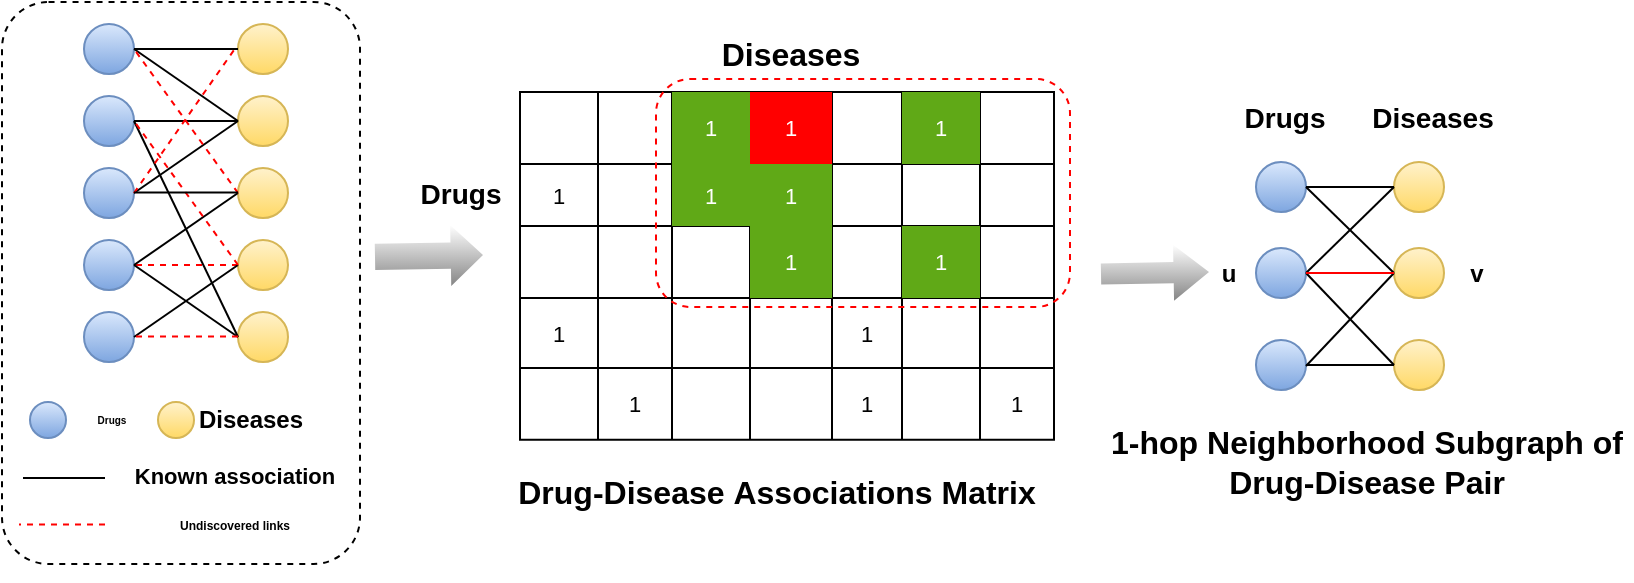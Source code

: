 <mxfile version="20.0.4" type="github" pages="3">
  <diagram id="hY5Z4vYu1crIj4cy2kPB" name="第 1 页">
    <mxGraphModel dx="1826" dy="1608" grid="1" gridSize="10" guides="1" tooltips="1" connect="1" arrows="1" fold="1" page="1" pageScale="1" pageWidth="1169" pageHeight="827" math="0" shadow="0">
      <root>
        <mxCell id="0" />
        <mxCell id="1" parent="0" />
        <mxCell id="LRmMPDEXKQD5YRX8Q6Oj-173" value="" style="rounded=1;whiteSpace=wrap;html=1;glass=1;fillColor=none;dashed=1;strokeWidth=1;shadow=0;arcSize=13;" vertex="1" parent="1">
          <mxGeometry x="190" y="-590" width="179" height="281" as="geometry" />
        </mxCell>
        <mxCell id="LRmMPDEXKQD5YRX8Q6Oj-174" value="" style="ellipse;whiteSpace=wrap;html=1;aspect=fixed;rounded=0;sketch=0;strokeWidth=1;fillColor=#dae8fc;strokeColor=#6c8ebf;gradientColor=#7ea6e0;" vertex="1" parent="1">
          <mxGeometry x="231" y="-579" width="25" height="25" as="geometry" />
        </mxCell>
        <mxCell id="LRmMPDEXKQD5YRX8Q6Oj-175" value="" style="ellipse;whiteSpace=wrap;html=1;aspect=fixed;rounded=0;sketch=0;strokeWidth=1;fillColor=#dae8fc;strokeColor=#6c8ebf;gradientColor=#7ea6e0;" vertex="1" parent="1">
          <mxGeometry x="231" y="-543" width="25" height="25" as="geometry" />
        </mxCell>
        <mxCell id="LRmMPDEXKQD5YRX8Q6Oj-176" value="" style="ellipse;whiteSpace=wrap;html=1;aspect=fixed;rounded=0;sketch=0;strokeWidth=1;fillColor=#dae8fc;strokeColor=#6c8ebf;gradientColor=#7ea6e0;" vertex="1" parent="1">
          <mxGeometry x="231" y="-507" width="25" height="25" as="geometry" />
        </mxCell>
        <mxCell id="LRmMPDEXKQD5YRX8Q6Oj-177" value="" style="ellipse;whiteSpace=wrap;html=1;aspect=fixed;rounded=0;sketch=0;strokeWidth=1;fillColor=#dae8fc;strokeColor=#6c8ebf;gradientColor=#7ea6e0;" vertex="1" parent="1">
          <mxGeometry x="231" y="-471" width="25" height="25" as="geometry" />
        </mxCell>
        <mxCell id="LRmMPDEXKQD5YRX8Q6Oj-178" value="" style="ellipse;whiteSpace=wrap;html=1;aspect=fixed;rounded=0;sketch=0;strokeWidth=1;fillColor=#dae8fc;strokeColor=#6c8ebf;gradientColor=#7ea6e0;" vertex="1" parent="1">
          <mxGeometry x="231" y="-435" width="25" height="25" as="geometry" />
        </mxCell>
        <mxCell id="LRmMPDEXKQD5YRX8Q6Oj-179" value="" style="ellipse;whiteSpace=wrap;html=1;aspect=fixed;rounded=0;sketch=0;strokeWidth=1;fillColor=#fff2cc;strokeColor=#d6b656;gradientColor=#ffd966;" vertex="1" parent="1">
          <mxGeometry x="308" y="-579" width="25" height="25" as="geometry" />
        </mxCell>
        <mxCell id="LRmMPDEXKQD5YRX8Q6Oj-180" value="" style="ellipse;whiteSpace=wrap;html=1;aspect=fixed;rounded=0;sketch=0;strokeWidth=1;fillColor=#fff2cc;strokeColor=#d6b656;gradientColor=#ffd966;" vertex="1" parent="1">
          <mxGeometry x="308" y="-543" width="25" height="25" as="geometry" />
        </mxCell>
        <mxCell id="LRmMPDEXKQD5YRX8Q6Oj-181" value="" style="ellipse;whiteSpace=wrap;html=1;aspect=fixed;rounded=0;sketch=0;strokeWidth=1;fillColor=#fff2cc;strokeColor=#d6b656;gradientColor=#ffd966;" vertex="1" parent="1">
          <mxGeometry x="308" y="-507" width="25" height="25" as="geometry" />
        </mxCell>
        <mxCell id="LRmMPDEXKQD5YRX8Q6Oj-182" value="" style="ellipse;whiteSpace=wrap;html=1;aspect=fixed;rounded=0;sketch=0;strokeWidth=1;fillColor=#fff2cc;strokeColor=#d6b656;gradientColor=#ffd966;" vertex="1" parent="1">
          <mxGeometry x="308" y="-471" width="25" height="25" as="geometry" />
        </mxCell>
        <mxCell id="LRmMPDEXKQD5YRX8Q6Oj-183" value="" style="ellipse;whiteSpace=wrap;html=1;aspect=fixed;rounded=0;sketch=0;strokeWidth=1;fillColor=#fff2cc;strokeColor=#d6b656;gradientColor=#ffd966;" vertex="1" parent="1">
          <mxGeometry x="308" y="-435" width="25" height="25" as="geometry" />
        </mxCell>
        <mxCell id="LRmMPDEXKQD5YRX8Q6Oj-184" value="" style="endArrow=none;html=1;rounded=1;sketch=0;curved=0;entryX=0;entryY=0.5;entryDx=0;entryDy=0;exitX=1;exitY=0.5;exitDx=0;exitDy=0;" edge="1" parent="1" source="LRmMPDEXKQD5YRX8Q6Oj-174" target="LRmMPDEXKQD5YRX8Q6Oj-179">
          <mxGeometry width="50" height="50" relative="1" as="geometry">
            <mxPoint x="263" y="-525" as="sourcePoint" />
            <mxPoint x="313" y="-575" as="targetPoint" />
          </mxGeometry>
        </mxCell>
        <mxCell id="LRmMPDEXKQD5YRX8Q6Oj-185" value="" style="endArrow=none;html=1;rounded=1;sketch=0;curved=0;entryX=1;entryY=0.5;entryDx=0;entryDy=0;exitX=0;exitY=0.5;exitDx=0;exitDy=0;" edge="1" parent="1" source="LRmMPDEXKQD5YRX8Q6Oj-180" target="LRmMPDEXKQD5YRX8Q6Oj-174">
          <mxGeometry width="50" height="50" relative="1" as="geometry">
            <mxPoint x="347" y="-423" as="sourcePoint" />
            <mxPoint x="397" y="-473" as="targetPoint" />
          </mxGeometry>
        </mxCell>
        <mxCell id="LRmMPDEXKQD5YRX8Q6Oj-186" value="" style="endArrow=none;html=1;rounded=1;sketch=0;curved=0;exitX=0;exitY=0.5;exitDx=0;exitDy=0;entryX=1;entryY=0.5;entryDx=0;entryDy=0;" edge="1" parent="1" source="LRmMPDEXKQD5YRX8Q6Oj-180" target="LRmMPDEXKQD5YRX8Q6Oj-175">
          <mxGeometry width="50" height="50" relative="1" as="geometry">
            <mxPoint x="346.0" y="-520.5" as="sourcePoint" />
            <mxPoint x="266" y="-556.5" as="targetPoint" />
          </mxGeometry>
        </mxCell>
        <mxCell id="LRmMPDEXKQD5YRX8Q6Oj-187" value="" style="endArrow=none;html=1;rounded=1;sketch=0;curved=0;exitX=0;exitY=0.5;exitDx=0;exitDy=0;entryX=1;entryY=0.5;entryDx=0;entryDy=0;" edge="1" parent="1">
          <mxGeometry width="50" height="50" relative="1" as="geometry">
            <mxPoint x="308" y="-530.5" as="sourcePoint" />
            <mxPoint x="256" y="-494.5" as="targetPoint" />
          </mxGeometry>
        </mxCell>
        <mxCell id="LRmMPDEXKQD5YRX8Q6Oj-188" value="" style="endArrow=none;html=1;rounded=1;sketch=0;curved=0;exitX=0;exitY=0.5;exitDx=0;exitDy=0;entryX=1;entryY=0.5;entryDx=0;entryDy=0;dashed=1;strokeColor=#FF0000;" edge="1" parent="1" source="LRmMPDEXKQD5YRX8Q6Oj-182" target="LRmMPDEXKQD5YRX8Q6Oj-177">
          <mxGeometry width="50" height="50" relative="1" as="geometry">
            <mxPoint x="318" y="-520.5" as="sourcePoint" />
            <mxPoint x="266" y="-484.5" as="targetPoint" />
          </mxGeometry>
        </mxCell>
        <mxCell id="LRmMPDEXKQD5YRX8Q6Oj-189" value="" style="endArrow=none;html=1;rounded=1;sketch=0;curved=0;exitX=0;exitY=0.5;exitDx=0;exitDy=0;entryX=1;entryY=0.5;entryDx=0;entryDy=0;" edge="1" parent="1" source="LRmMPDEXKQD5YRX8Q6Oj-182" target="LRmMPDEXKQD5YRX8Q6Oj-178">
          <mxGeometry width="50" height="50" relative="1" as="geometry">
            <mxPoint x="318" y="-448.5" as="sourcePoint" />
            <mxPoint x="266" y="-448.5" as="targetPoint" />
          </mxGeometry>
        </mxCell>
        <mxCell id="LRmMPDEXKQD5YRX8Q6Oj-190" value="" style="endArrow=none;html=1;rounded=1;sketch=0;curved=0;exitX=0;exitY=0.5;exitDx=0;exitDy=0;entryX=1;entryY=0.5;entryDx=0;entryDy=0;" edge="1" parent="1" source="LRmMPDEXKQD5YRX8Q6Oj-181" target="LRmMPDEXKQD5YRX8Q6Oj-177">
          <mxGeometry width="50" height="50" relative="1" as="geometry">
            <mxPoint x="328" y="-438.5" as="sourcePoint" />
            <mxPoint x="276" y="-438.5" as="targetPoint" />
          </mxGeometry>
        </mxCell>
        <mxCell id="LRmMPDEXKQD5YRX8Q6Oj-191" value="" style="endArrow=none;html=1;rounded=1;sketch=0;curved=0;exitX=0;exitY=0.5;exitDx=0;exitDy=0;entryX=1;entryY=0.5;entryDx=0;entryDy=0;" edge="1" parent="1" source="LRmMPDEXKQD5YRX8Q6Oj-183" target="LRmMPDEXKQD5YRX8Q6Oj-177">
          <mxGeometry width="50" height="50" relative="1" as="geometry">
            <mxPoint x="338" y="-428.5" as="sourcePoint" />
            <mxPoint x="286" y="-428.5" as="targetPoint" />
          </mxGeometry>
        </mxCell>
        <mxCell id="LRmMPDEXKQD5YRX8Q6Oj-192" value="" style="endArrow=none;html=1;rounded=1;sketch=0;curved=0;exitX=0;exitY=0.5;exitDx=0;exitDy=0;entryX=1;entryY=0.5;entryDx=0;entryDy=0;" edge="1" parent="1" source="LRmMPDEXKQD5YRX8Q6Oj-183" target="LRmMPDEXKQD5YRX8Q6Oj-175">
          <mxGeometry width="50" height="50" relative="1" as="geometry">
            <mxPoint x="348" y="-418.5" as="sourcePoint" />
            <mxPoint x="296" y="-418" as="targetPoint" />
          </mxGeometry>
        </mxCell>
        <mxCell id="LRmMPDEXKQD5YRX8Q6Oj-193" value="" style="endArrow=none;html=1;rounded=1;sketch=0;curved=0;exitX=0;exitY=0.5;exitDx=0;exitDy=0;entryX=1;entryY=0.5;entryDx=0;entryDy=0;strokeColor=#FF0000;dashed=1;" edge="1" parent="1">
          <mxGeometry width="50" height="50" relative="1" as="geometry">
            <mxPoint x="308" y="-422.78" as="sourcePoint" />
            <mxPoint x="256" y="-422.78" as="targetPoint" />
          </mxGeometry>
        </mxCell>
        <mxCell id="LRmMPDEXKQD5YRX8Q6Oj-194" value="" style="endArrow=none;html=1;rounded=1;sketch=0;curved=0;exitX=0;exitY=0.5;exitDx=0;exitDy=0;entryX=1;entryY=0.5;entryDx=0;entryDy=0;strokeColor=#FF0000;dashed=1;" edge="1" parent="1" source="LRmMPDEXKQD5YRX8Q6Oj-181" target="LRmMPDEXKQD5YRX8Q6Oj-174">
          <mxGeometry width="50" height="50" relative="1" as="geometry">
            <mxPoint x="318" y="-412.78" as="sourcePoint" />
            <mxPoint x="266" y="-412.78" as="targetPoint" />
          </mxGeometry>
        </mxCell>
        <mxCell id="LRmMPDEXKQD5YRX8Q6Oj-195" value="" style="endArrow=none;html=1;rounded=1;sketch=0;curved=0;exitX=1;exitY=0.5;exitDx=0;exitDy=0;strokeColor=#FF0000;dashed=1;" edge="1" parent="1" source="LRmMPDEXKQD5YRX8Q6Oj-176">
          <mxGeometry width="50" height="50" relative="1" as="geometry">
            <mxPoint x="328" y="-402.78" as="sourcePoint" />
            <mxPoint x="306" y="-566" as="targetPoint" />
          </mxGeometry>
        </mxCell>
        <mxCell id="LRmMPDEXKQD5YRX8Q6Oj-196" value="" style="endArrow=none;html=1;rounded=1;sketch=0;curved=0;exitX=0;exitY=0.5;exitDx=0;exitDy=0;entryX=1;entryY=0.5;entryDx=0;entryDy=0;strokeColor=#FF0000;dashed=1;" edge="1" parent="1" source="LRmMPDEXKQD5YRX8Q6Oj-182" target="LRmMPDEXKQD5YRX8Q6Oj-175">
          <mxGeometry width="50" height="50" relative="1" as="geometry">
            <mxPoint x="338" y="-392.78" as="sourcePoint" />
            <mxPoint x="286" y="-392.78" as="targetPoint" />
          </mxGeometry>
        </mxCell>
        <mxCell id="LRmMPDEXKQD5YRX8Q6Oj-197" value="" style="endArrow=none;html=1;rounded=1;sketch=0;curved=0;exitX=0;exitY=0.5;exitDx=0;exitDy=0;entryX=1;entryY=0.5;entryDx=0;entryDy=0;strokeColor=#000000;" edge="1" parent="1">
          <mxGeometry width="50" height="50" relative="1" as="geometry">
            <mxPoint x="308" y="-494.78" as="sourcePoint" />
            <mxPoint x="256" y="-494.78" as="targetPoint" />
          </mxGeometry>
        </mxCell>
        <mxCell id="LRmMPDEXKQD5YRX8Q6Oj-198" value="" style="ellipse;whiteSpace=wrap;html=1;aspect=fixed;rounded=0;sketch=0;strokeWidth=1;fillColor=#dae8fc;strokeColor=#6c8ebf;gradientColor=#7ea6e0;" vertex="1" parent="1">
          <mxGeometry x="204" y="-390" width="18" height="18" as="geometry" />
        </mxCell>
        <mxCell id="LRmMPDEXKQD5YRX8Q6Oj-199" value="&lt;p&gt;&lt;font style=&quot;font-size: 6px&quot;&gt;&lt;b&gt;Undiscovered links&lt;/b&gt;&lt;/font&gt;&lt;/p&gt;" style="text;html=1;align=center;verticalAlign=middle;resizable=0;points=[];autosize=1;strokeColor=none;fillColor=none;strokeWidth=1;" vertex="1" parent="1">
          <mxGeometry x="245.75" y="-351" width="120" height="42" as="geometry" />
        </mxCell>
        <mxCell id="LRmMPDEXKQD5YRX8Q6Oj-200" value="&lt;b&gt;Diseases&lt;/b&gt;" style="text;html=1;align=center;verticalAlign=middle;resizable=0;points=[];autosize=1;strokeColor=none;fillColor=none;" vertex="1" parent="1">
          <mxGeometry x="283" y="-390" width="62" height="18" as="geometry" />
        </mxCell>
        <mxCell id="LRmMPDEXKQD5YRX8Q6Oj-201" value="&lt;p&gt;&lt;font style=&quot;font-size: 5px&quot;&gt;&lt;b&gt;Drugs&lt;/b&gt;&lt;/font&gt;&lt;/p&gt;" style="text;html=1;strokeColor=none;fillColor=none;align=center;verticalAlign=middle;whiteSpace=wrap;rounded=0;sketch=0;fontSize=6;" vertex="1" parent="1">
          <mxGeometry x="227" y="-391" width="36" height="19" as="geometry" />
        </mxCell>
        <mxCell id="LRmMPDEXKQD5YRX8Q6Oj-202" value="" style="ellipse;whiteSpace=wrap;html=1;aspect=fixed;rounded=0;sketch=0;strokeWidth=1;fillColor=#fff2cc;strokeColor=#d6b656;gradientColor=#ffd966;" vertex="1" parent="1">
          <mxGeometry x="268" y="-390" width="18" height="18" as="geometry" />
        </mxCell>
        <mxCell id="LRmMPDEXKQD5YRX8Q6Oj-203" value="" style="endArrow=none;html=1;rounded=1;sketch=0;fontSize=6;strokeColor=#000000;curved=0;strokeWidth=1;labelBackgroundColor=none;" edge="1" parent="1">
          <mxGeometry width="50" height="50" relative="1" as="geometry">
            <mxPoint x="241.5" y="-352" as="sourcePoint" />
            <mxPoint x="200.5" y="-352" as="targetPoint" />
          </mxGeometry>
        </mxCell>
        <mxCell id="LRmMPDEXKQD5YRX8Q6Oj-204" value="&lt;font style=&quot;font-size: 11px&quot;&gt;&lt;b&gt;Known association&lt;/b&gt;&lt;/font&gt;" style="text;html=1;strokeColor=none;fillColor=none;align=center;verticalAlign=middle;whiteSpace=wrap;rounded=0;sketch=0;fontSize=6;" vertex="1" parent="1">
          <mxGeometry x="244.5" y="-360" width="122.5" height="14" as="geometry" />
        </mxCell>
        <mxCell id="LRmMPDEXKQD5YRX8Q6Oj-205" value="" style="endArrow=none;html=1;rounded=1;sketch=0;curved=0;strokeColor=#FF0000;dashed=1;" edge="1" parent="1">
          <mxGeometry width="50" height="50" relative="1" as="geometry">
            <mxPoint x="241.5" y="-328.788" as="sourcePoint" />
            <mxPoint x="198.5" y="-328.788" as="targetPoint" />
          </mxGeometry>
        </mxCell>
        <mxCell id="LRmMPDEXKQD5YRX8Q6Oj-206" style="edgeStyle=orthogonalEdgeStyle;curved=0;rounded=1;sketch=0;orthogonalLoop=1;jettySize=auto;html=1;exitX=0.5;exitY=1;exitDx=0;exitDy=0;fontSize=11;strokeColor=#000000;strokeWidth=1;" edge="1" parent="1" source="LRmMPDEXKQD5YRX8Q6Oj-173" target="LRmMPDEXKQD5YRX8Q6Oj-173">
          <mxGeometry relative="1" as="geometry" />
        </mxCell>
        <mxCell id="LRmMPDEXKQD5YRX8Q6Oj-207" value="" style="shape=table;startSize=0;container=1;collapsible=0;childLayout=tableLayout;rounded=0;shadow=0;sketch=0;fontSize=11;strokeWidth=1;" vertex="1" parent="1">
          <mxGeometry x="449" y="-545" width="267" height="173.905" as="geometry" />
        </mxCell>
        <mxCell id="LRmMPDEXKQD5YRX8Q6Oj-208" value="" style="shape=tableRow;horizontal=0;startSize=0;swimlaneHead=0;swimlaneBody=0;top=0;left=0;bottom=0;right=0;collapsible=0;dropTarget=0;fillColor=none;points=[[0,0.5],[1,0.5]];portConstraint=eastwest;rounded=0;shadow=0;sketch=0;fontSize=11;strokeWidth=1;strokeColor=#000000;" vertex="1" parent="LRmMPDEXKQD5YRX8Q6Oj-207">
          <mxGeometry width="267" height="36" as="geometry" />
        </mxCell>
        <mxCell id="LRmMPDEXKQD5YRX8Q6Oj-209" value="" style="shape=partialRectangle;html=1;whiteSpace=wrap;connectable=0;overflow=hidden;fillColor=none;top=0;left=0;bottom=0;right=0;pointerEvents=1;rounded=0;shadow=0;sketch=0;fontSize=11;strokeWidth=1;" vertex="1" parent="LRmMPDEXKQD5YRX8Q6Oj-208">
          <mxGeometry width="39" height="36" as="geometry">
            <mxRectangle width="39" height="36" as="alternateBounds" />
          </mxGeometry>
        </mxCell>
        <mxCell id="LRmMPDEXKQD5YRX8Q6Oj-210" value="" style="shape=partialRectangle;html=1;whiteSpace=wrap;connectable=0;overflow=hidden;fillColor=none;top=0;left=0;bottom=0;right=0;pointerEvents=1;rounded=0;shadow=0;sketch=0;fontSize=11;strokeWidth=1;" vertex="1" parent="LRmMPDEXKQD5YRX8Q6Oj-208">
          <mxGeometry x="39" width="37" height="36" as="geometry">
            <mxRectangle width="37" height="36" as="alternateBounds" />
          </mxGeometry>
        </mxCell>
        <mxCell id="LRmMPDEXKQD5YRX8Q6Oj-211" value="1" style="shape=partialRectangle;html=1;whiteSpace=wrap;connectable=0;overflow=hidden;fillColor=#60a917;top=0;left=0;bottom=0;right=0;pointerEvents=1;rounded=0;shadow=0;sketch=0;fontSize=11;strokeWidth=1;fontColor=#ffffff;strokeColor=#2D7600;" vertex="1" parent="LRmMPDEXKQD5YRX8Q6Oj-208">
          <mxGeometry x="76" width="39" height="36" as="geometry">
            <mxRectangle width="39" height="36" as="alternateBounds" />
          </mxGeometry>
        </mxCell>
        <mxCell id="LRmMPDEXKQD5YRX8Q6Oj-212" value="1" style="shape=partialRectangle;html=1;whiteSpace=wrap;connectable=0;overflow=hidden;fillColor=#FF0000;top=0;left=0;bottom=0;right=0;pointerEvents=1;rounded=0;shadow=0;sketch=0;fontSize=11;strokeWidth=1;strokeColor=#2D7600;fontColor=#ffffff;" vertex="1" parent="LRmMPDEXKQD5YRX8Q6Oj-208">
          <mxGeometry x="115" width="41" height="36" as="geometry">
            <mxRectangle width="41" height="36" as="alternateBounds" />
          </mxGeometry>
        </mxCell>
        <mxCell id="LRmMPDEXKQD5YRX8Q6Oj-213" value="" style="shape=partialRectangle;html=1;whiteSpace=wrap;connectable=0;overflow=hidden;fillColor=none;top=0;left=0;bottom=0;right=0;pointerEvents=1;rounded=0;shadow=0;sketch=0;fontSize=11;strokeWidth=1;" vertex="1" parent="LRmMPDEXKQD5YRX8Q6Oj-208">
          <mxGeometry x="156" width="35" height="36" as="geometry">
            <mxRectangle width="35" height="36" as="alternateBounds" />
          </mxGeometry>
        </mxCell>
        <mxCell id="LRmMPDEXKQD5YRX8Q6Oj-214" value="1" style="shape=partialRectangle;html=1;whiteSpace=wrap;connectable=0;overflow=hidden;fillColor=#60a917;top=0;left=0;bottom=0;right=0;pointerEvents=1;rounded=0;shadow=0;sketch=0;fontSize=11;strokeWidth=1;strokeColor=#2D7600;fontColor=#ffffff;" vertex="1" parent="LRmMPDEXKQD5YRX8Q6Oj-208">
          <mxGeometry x="191" width="39" height="36" as="geometry">
            <mxRectangle width="39" height="36" as="alternateBounds" />
          </mxGeometry>
        </mxCell>
        <mxCell id="LRmMPDEXKQD5YRX8Q6Oj-215" value="" style="shape=partialRectangle;html=1;whiteSpace=wrap;connectable=0;overflow=hidden;top=0;left=0;bottom=0;right=0;pointerEvents=1;rounded=0;shadow=0;sketch=0;fontSize=11;strokeWidth=1;fillColor=none;" vertex="1" parent="LRmMPDEXKQD5YRX8Q6Oj-208">
          <mxGeometry x="230" width="37" height="36" as="geometry">
            <mxRectangle width="37" height="36" as="alternateBounds" />
          </mxGeometry>
        </mxCell>
        <mxCell id="LRmMPDEXKQD5YRX8Q6Oj-216" value="" style="shape=tableRow;horizontal=0;startSize=0;swimlaneHead=0;swimlaneBody=0;top=0;left=0;bottom=0;right=0;collapsible=0;dropTarget=0;fillColor=none;points=[[0,0.5],[1,0.5]];portConstraint=eastwest;rounded=0;shadow=0;sketch=0;fontSize=11;strokeWidth=1;" vertex="1" parent="LRmMPDEXKQD5YRX8Q6Oj-207">
          <mxGeometry y="36" width="267" height="31" as="geometry" />
        </mxCell>
        <mxCell id="LRmMPDEXKQD5YRX8Q6Oj-217" value="1" style="shape=partialRectangle;html=1;whiteSpace=wrap;connectable=0;overflow=hidden;fillColor=none;top=0;left=0;bottom=0;right=0;pointerEvents=1;rounded=0;shadow=0;sketch=0;fontSize=11;strokeWidth=1;" vertex="1" parent="LRmMPDEXKQD5YRX8Q6Oj-216">
          <mxGeometry width="39" height="31" as="geometry">
            <mxRectangle width="39" height="31" as="alternateBounds" />
          </mxGeometry>
        </mxCell>
        <mxCell id="LRmMPDEXKQD5YRX8Q6Oj-218" value="" style="shape=partialRectangle;html=1;whiteSpace=wrap;connectable=0;overflow=hidden;fillColor=none;top=0;left=0;bottom=0;right=0;pointerEvents=1;rounded=0;shadow=0;sketch=0;fontSize=11;strokeWidth=1;" vertex="1" parent="LRmMPDEXKQD5YRX8Q6Oj-216">
          <mxGeometry x="39" width="37" height="31" as="geometry">
            <mxRectangle width="37" height="31" as="alternateBounds" />
          </mxGeometry>
        </mxCell>
        <mxCell id="LRmMPDEXKQD5YRX8Q6Oj-219" value="1" style="shape=partialRectangle;html=1;whiteSpace=wrap;connectable=0;overflow=hidden;top=0;left=0;bottom=0;right=0;pointerEvents=1;rounded=0;shadow=0;sketch=0;fontSize=11;strokeWidth=1;fillColor=#60a917;fontColor=#ffffff;strokeColor=#2D7600;" vertex="1" parent="LRmMPDEXKQD5YRX8Q6Oj-216">
          <mxGeometry x="76" width="39" height="31" as="geometry">
            <mxRectangle width="39" height="31" as="alternateBounds" />
          </mxGeometry>
        </mxCell>
        <mxCell id="LRmMPDEXKQD5YRX8Q6Oj-220" value="1" style="shape=partialRectangle;html=1;whiteSpace=wrap;connectable=0;overflow=hidden;fillColor=#60a917;top=0;left=0;bottom=0;right=0;pointerEvents=1;rounded=0;shadow=0;sketch=0;fontSize=11;strokeWidth=1;strokeColor=#2D7600;fontColor=#ffffff;" vertex="1" parent="LRmMPDEXKQD5YRX8Q6Oj-216">
          <mxGeometry x="115" width="41" height="31" as="geometry">
            <mxRectangle width="41" height="31" as="alternateBounds" />
          </mxGeometry>
        </mxCell>
        <mxCell id="LRmMPDEXKQD5YRX8Q6Oj-221" value="" style="shape=partialRectangle;html=1;whiteSpace=wrap;connectable=0;overflow=hidden;fillColor=none;top=0;left=0;bottom=0;right=0;pointerEvents=1;rounded=0;shadow=0;sketch=0;fontSize=11;strokeWidth=1;fontColor=#ffffff;strokeColor=#2D7600;" vertex="1" parent="LRmMPDEXKQD5YRX8Q6Oj-216">
          <mxGeometry x="156" width="35" height="31" as="geometry">
            <mxRectangle width="35" height="31" as="alternateBounds" />
          </mxGeometry>
        </mxCell>
        <mxCell id="LRmMPDEXKQD5YRX8Q6Oj-222" value="" style="shape=partialRectangle;html=1;whiteSpace=wrap;connectable=0;overflow=hidden;fillColor=none;top=0;left=0;bottom=0;right=0;pointerEvents=1;rounded=0;shadow=0;sketch=0;fontSize=11;strokeWidth=1;strokeColor=#2D7600;fontColor=#ffffff;" vertex="1" parent="LRmMPDEXKQD5YRX8Q6Oj-216">
          <mxGeometry x="191" width="39" height="31" as="geometry">
            <mxRectangle width="39" height="31" as="alternateBounds" />
          </mxGeometry>
        </mxCell>
        <mxCell id="LRmMPDEXKQD5YRX8Q6Oj-223" value="" style="shape=partialRectangle;html=1;whiteSpace=wrap;connectable=0;overflow=hidden;fillColor=none;top=0;left=0;bottom=0;right=0;pointerEvents=1;rounded=0;shadow=0;sketch=0;fontSize=11;strokeWidth=1;" vertex="1" parent="LRmMPDEXKQD5YRX8Q6Oj-216">
          <mxGeometry x="230" width="37" height="31" as="geometry">
            <mxRectangle width="37" height="31" as="alternateBounds" />
          </mxGeometry>
        </mxCell>
        <mxCell id="LRmMPDEXKQD5YRX8Q6Oj-224" value="" style="shape=tableRow;horizontal=0;startSize=0;swimlaneHead=0;swimlaneBody=0;top=0;left=0;bottom=0;right=0;collapsible=0;dropTarget=0;fillColor=none;points=[[0,0.5],[1,0.5]];portConstraint=eastwest;rounded=0;shadow=0;sketch=0;fontSize=11;strokeWidth=1;" vertex="1" parent="LRmMPDEXKQD5YRX8Q6Oj-207">
          <mxGeometry y="67" width="267" height="36" as="geometry" />
        </mxCell>
        <mxCell id="LRmMPDEXKQD5YRX8Q6Oj-225" value="" style="shape=partialRectangle;html=1;whiteSpace=wrap;connectable=0;overflow=hidden;fillColor=none;top=0;left=0;bottom=0;right=0;pointerEvents=1;rounded=0;shadow=0;sketch=0;fontSize=11;strokeWidth=1;" vertex="1" parent="LRmMPDEXKQD5YRX8Q6Oj-224">
          <mxGeometry width="39" height="36" as="geometry">
            <mxRectangle width="39" height="36" as="alternateBounds" />
          </mxGeometry>
        </mxCell>
        <mxCell id="LRmMPDEXKQD5YRX8Q6Oj-226" value="" style="shape=partialRectangle;html=1;whiteSpace=wrap;connectable=0;overflow=hidden;fillColor=none;top=0;left=0;bottom=0;right=0;pointerEvents=1;rounded=0;shadow=0;sketch=0;fontSize=11;strokeWidth=1;" vertex="1" parent="LRmMPDEXKQD5YRX8Q6Oj-224">
          <mxGeometry x="39" width="37" height="36" as="geometry">
            <mxRectangle width="37" height="36" as="alternateBounds" />
          </mxGeometry>
        </mxCell>
        <mxCell id="LRmMPDEXKQD5YRX8Q6Oj-227" value="" style="shape=partialRectangle;html=1;whiteSpace=wrap;connectable=0;overflow=hidden;fillColor=none;top=0;left=0;bottom=0;right=0;pointerEvents=1;rounded=0;shadow=0;sketch=0;fontSize=11;strokeWidth=1;fontColor=#ffffff;strokeColor=#2D7600;" vertex="1" parent="LRmMPDEXKQD5YRX8Q6Oj-224">
          <mxGeometry x="76" width="39" height="36" as="geometry">
            <mxRectangle width="39" height="36" as="alternateBounds" />
          </mxGeometry>
        </mxCell>
        <mxCell id="LRmMPDEXKQD5YRX8Q6Oj-228" value="1" style="shape=partialRectangle;html=1;whiteSpace=wrap;connectable=0;overflow=hidden;fillColor=#60a917;top=0;left=0;bottom=0;right=0;pointerEvents=1;rounded=0;shadow=0;sketch=0;fontSize=11;strokeWidth=1;fontColor=#ffffff;strokeColor=#2D7600;" vertex="1" parent="LRmMPDEXKQD5YRX8Q6Oj-224">
          <mxGeometry x="115" width="41" height="36" as="geometry">
            <mxRectangle width="41" height="36" as="alternateBounds" />
          </mxGeometry>
        </mxCell>
        <mxCell id="LRmMPDEXKQD5YRX8Q6Oj-229" value="" style="shape=partialRectangle;html=1;whiteSpace=wrap;connectable=0;overflow=hidden;fillColor=none;top=0;left=0;bottom=0;right=0;pointerEvents=1;rounded=0;shadow=0;sketch=0;fontSize=11;strokeWidth=1;" vertex="1" parent="LRmMPDEXKQD5YRX8Q6Oj-224">
          <mxGeometry x="156" width="35" height="36" as="geometry">
            <mxRectangle width="35" height="36" as="alternateBounds" />
          </mxGeometry>
        </mxCell>
        <mxCell id="LRmMPDEXKQD5YRX8Q6Oj-230" value="1" style="shape=partialRectangle;html=1;whiteSpace=wrap;connectable=0;overflow=hidden;fillColor=#60a917;top=0;left=0;bottom=0;right=0;pointerEvents=1;rounded=0;shadow=0;sketch=0;fontSize=11;strokeWidth=1;strokeColor=#2D7600;fontColor=#ffffff;" vertex="1" parent="LRmMPDEXKQD5YRX8Q6Oj-224">
          <mxGeometry x="191" width="39" height="36" as="geometry">
            <mxRectangle width="39" height="36" as="alternateBounds" />
          </mxGeometry>
        </mxCell>
        <mxCell id="LRmMPDEXKQD5YRX8Q6Oj-231" value="" style="shape=partialRectangle;html=1;whiteSpace=wrap;connectable=0;overflow=hidden;fillColor=none;top=0;left=0;bottom=0;right=0;pointerEvents=1;rounded=0;shadow=0;sketch=0;fontSize=11;strokeWidth=1;strokeColor=#2D7600;fontColor=#ffffff;" vertex="1" parent="LRmMPDEXKQD5YRX8Q6Oj-224">
          <mxGeometry x="230" width="37" height="36" as="geometry">
            <mxRectangle width="37" height="36" as="alternateBounds" />
          </mxGeometry>
        </mxCell>
        <mxCell id="LRmMPDEXKQD5YRX8Q6Oj-232" value="" style="shape=tableRow;horizontal=0;startSize=0;swimlaneHead=0;swimlaneBody=0;top=0;left=0;bottom=0;right=0;collapsible=0;dropTarget=0;fillColor=none;points=[[0,0.5],[1,0.5]];portConstraint=eastwest;rounded=0;shadow=0;sketch=0;fontSize=11;strokeWidth=1;" vertex="1" parent="LRmMPDEXKQD5YRX8Q6Oj-207">
          <mxGeometry y="103" width="267" height="35" as="geometry" />
        </mxCell>
        <mxCell id="LRmMPDEXKQD5YRX8Q6Oj-233" value="1" style="shape=partialRectangle;html=1;whiteSpace=wrap;connectable=0;overflow=hidden;fillColor=none;top=0;left=0;bottom=0;right=0;pointerEvents=1;rounded=0;shadow=0;sketch=0;fontSize=11;strokeWidth=1;" vertex="1" parent="LRmMPDEXKQD5YRX8Q6Oj-232">
          <mxGeometry width="39" height="35" as="geometry">
            <mxRectangle width="39" height="35" as="alternateBounds" />
          </mxGeometry>
        </mxCell>
        <mxCell id="LRmMPDEXKQD5YRX8Q6Oj-234" value="" style="shape=partialRectangle;html=1;whiteSpace=wrap;connectable=0;overflow=hidden;fillColor=none;top=0;left=0;bottom=0;right=0;pointerEvents=1;rounded=0;shadow=0;sketch=0;fontSize=11;strokeWidth=1;" vertex="1" parent="LRmMPDEXKQD5YRX8Q6Oj-232">
          <mxGeometry x="39" width="37" height="35" as="geometry">
            <mxRectangle width="37" height="35" as="alternateBounds" />
          </mxGeometry>
        </mxCell>
        <mxCell id="LRmMPDEXKQD5YRX8Q6Oj-235" value="" style="shape=partialRectangle;html=1;whiteSpace=wrap;connectable=0;overflow=hidden;fillColor=none;top=0;left=0;bottom=0;right=0;pointerEvents=1;rounded=0;shadow=0;sketch=0;fontSize=11;strokeWidth=1;" vertex="1" parent="LRmMPDEXKQD5YRX8Q6Oj-232">
          <mxGeometry x="76" width="39" height="35" as="geometry">
            <mxRectangle width="39" height="35" as="alternateBounds" />
          </mxGeometry>
        </mxCell>
        <mxCell id="LRmMPDEXKQD5YRX8Q6Oj-236" value="" style="shape=partialRectangle;html=1;whiteSpace=wrap;connectable=0;overflow=hidden;fillColor=none;top=0;left=0;bottom=0;right=0;pointerEvents=1;rounded=0;shadow=0;sketch=0;fontSize=11;strokeWidth=1;" vertex="1" parent="LRmMPDEXKQD5YRX8Q6Oj-232">
          <mxGeometry x="115" width="41" height="35" as="geometry">
            <mxRectangle width="41" height="35" as="alternateBounds" />
          </mxGeometry>
        </mxCell>
        <mxCell id="LRmMPDEXKQD5YRX8Q6Oj-237" value="1" style="shape=partialRectangle;html=1;whiteSpace=wrap;connectable=0;overflow=hidden;fillColor=none;top=0;left=0;bottom=0;right=0;pointerEvents=1;rounded=0;shadow=0;sketch=0;fontSize=11;strokeWidth=1;" vertex="1" parent="LRmMPDEXKQD5YRX8Q6Oj-232">
          <mxGeometry x="156" width="35" height="35" as="geometry">
            <mxRectangle width="35" height="35" as="alternateBounds" />
          </mxGeometry>
        </mxCell>
        <mxCell id="LRmMPDEXKQD5YRX8Q6Oj-238" value="" style="shape=partialRectangle;html=1;whiteSpace=wrap;connectable=0;overflow=hidden;fillColor=none;top=0;left=0;bottom=0;right=0;pointerEvents=1;rounded=0;shadow=0;sketch=0;fontSize=11;strokeWidth=1;" vertex="1" parent="LRmMPDEXKQD5YRX8Q6Oj-232">
          <mxGeometry x="191" width="39" height="35" as="geometry">
            <mxRectangle width="39" height="35" as="alternateBounds" />
          </mxGeometry>
        </mxCell>
        <mxCell id="LRmMPDEXKQD5YRX8Q6Oj-239" value="" style="shape=partialRectangle;html=1;whiteSpace=wrap;connectable=0;overflow=hidden;fillColor=none;top=0;left=0;bottom=0;right=0;pointerEvents=1;rounded=0;shadow=0;sketch=0;fontSize=11;strokeWidth=1;" vertex="1" parent="LRmMPDEXKQD5YRX8Q6Oj-232">
          <mxGeometry x="230" width="37" height="35" as="geometry">
            <mxRectangle width="37" height="35" as="alternateBounds" />
          </mxGeometry>
        </mxCell>
        <mxCell id="LRmMPDEXKQD5YRX8Q6Oj-240" value="" style="shape=tableRow;horizontal=0;startSize=0;swimlaneHead=0;swimlaneBody=0;top=0;left=0;bottom=0;right=0;collapsible=0;dropTarget=0;fillColor=none;points=[[0,0.5],[1,0.5]];portConstraint=eastwest;rounded=0;shadow=0;sketch=0;fontSize=11;strokeWidth=1;" vertex="1" parent="LRmMPDEXKQD5YRX8Q6Oj-207">
          <mxGeometry y="138" width="267" height="36" as="geometry" />
        </mxCell>
        <mxCell id="LRmMPDEXKQD5YRX8Q6Oj-241" value="" style="shape=partialRectangle;html=1;whiteSpace=wrap;connectable=0;overflow=hidden;fillColor=none;top=0;left=0;bottom=0;right=0;pointerEvents=1;rounded=0;shadow=0;sketch=0;fontSize=11;strokeWidth=1;" vertex="1" parent="LRmMPDEXKQD5YRX8Q6Oj-240">
          <mxGeometry width="39" height="36" as="geometry">
            <mxRectangle width="39" height="36" as="alternateBounds" />
          </mxGeometry>
        </mxCell>
        <mxCell id="LRmMPDEXKQD5YRX8Q6Oj-242" value="1" style="shape=partialRectangle;html=1;whiteSpace=wrap;connectable=0;overflow=hidden;fillColor=none;top=0;left=0;bottom=0;right=0;pointerEvents=1;rounded=0;shadow=0;sketch=0;fontSize=11;strokeWidth=1;" vertex="1" parent="LRmMPDEXKQD5YRX8Q6Oj-240">
          <mxGeometry x="39" width="37" height="36" as="geometry">
            <mxRectangle width="37" height="36" as="alternateBounds" />
          </mxGeometry>
        </mxCell>
        <mxCell id="LRmMPDEXKQD5YRX8Q6Oj-243" value="" style="shape=partialRectangle;html=1;whiteSpace=wrap;connectable=0;overflow=hidden;fillColor=none;top=0;left=0;bottom=0;right=0;pointerEvents=1;rounded=0;shadow=0;sketch=0;fontSize=11;strokeWidth=1;" vertex="1" parent="LRmMPDEXKQD5YRX8Q6Oj-240">
          <mxGeometry x="76" width="39" height="36" as="geometry">
            <mxRectangle width="39" height="36" as="alternateBounds" />
          </mxGeometry>
        </mxCell>
        <mxCell id="LRmMPDEXKQD5YRX8Q6Oj-244" value="" style="shape=partialRectangle;html=1;whiteSpace=wrap;connectable=0;overflow=hidden;fillColor=none;top=0;left=0;bottom=0;right=0;pointerEvents=1;rounded=0;shadow=0;sketch=0;fontSize=11;strokeWidth=1;" vertex="1" parent="LRmMPDEXKQD5YRX8Q6Oj-240">
          <mxGeometry x="115" width="41" height="36" as="geometry">
            <mxRectangle width="41" height="36" as="alternateBounds" />
          </mxGeometry>
        </mxCell>
        <mxCell id="LRmMPDEXKQD5YRX8Q6Oj-245" value="1" style="shape=partialRectangle;html=1;whiteSpace=wrap;connectable=0;overflow=hidden;fillColor=none;top=0;left=0;bottom=0;right=0;pointerEvents=1;rounded=0;shadow=0;sketch=0;fontSize=11;strokeWidth=1;" vertex="1" parent="LRmMPDEXKQD5YRX8Q6Oj-240">
          <mxGeometry x="156" width="35" height="36" as="geometry">
            <mxRectangle width="35" height="36" as="alternateBounds" />
          </mxGeometry>
        </mxCell>
        <mxCell id="LRmMPDEXKQD5YRX8Q6Oj-246" value="" style="shape=partialRectangle;html=1;whiteSpace=wrap;connectable=0;overflow=hidden;fillColor=none;top=0;left=0;bottom=0;right=0;pointerEvents=1;rounded=0;shadow=0;sketch=0;fontSize=11;strokeWidth=1;" vertex="1" parent="LRmMPDEXKQD5YRX8Q6Oj-240">
          <mxGeometry x="191" width="39" height="36" as="geometry">
            <mxRectangle width="39" height="36" as="alternateBounds" />
          </mxGeometry>
        </mxCell>
        <mxCell id="LRmMPDEXKQD5YRX8Q6Oj-247" value="1" style="shape=partialRectangle;html=1;whiteSpace=wrap;connectable=0;overflow=hidden;fillColor=none;top=0;left=0;bottom=0;right=0;pointerEvents=1;rounded=0;shadow=0;sketch=0;fontSize=11;strokeWidth=1;" vertex="1" parent="LRmMPDEXKQD5YRX8Q6Oj-240">
          <mxGeometry x="230" width="37" height="36" as="geometry">
            <mxRectangle width="37" height="36" as="alternateBounds" />
          </mxGeometry>
        </mxCell>
        <mxCell id="LRmMPDEXKQD5YRX8Q6Oj-248" value="&lt;b&gt;&lt;font style=&quot;font-size: 14px&quot;&gt;Drugs&lt;/font&gt;&lt;/b&gt;" style="text;html=1;align=center;verticalAlign=middle;resizable=0;points=[];autosize=1;strokeColor=none;fillColor=none;fontSize=11;" vertex="1" parent="1">
          <mxGeometry x="394" y="-503" width="50" height="17" as="geometry" />
        </mxCell>
        <mxCell id="LRmMPDEXKQD5YRX8Q6Oj-249" value="&lt;b&gt;&lt;font style=&quot;font-size: 16px&quot;&gt;Diseases&lt;/font&gt;&lt;/b&gt;" style="text;html=1;align=center;verticalAlign=middle;resizable=0;points=[];autosize=1;strokeColor=none;fillColor=none;fontSize=11;" vertex="1" parent="1">
          <mxGeometry x="544" y="-574" width="79" height="19" as="geometry" />
        </mxCell>
        <mxCell id="LRmMPDEXKQD5YRX8Q6Oj-250" value="&lt;span lang=&quot;EN-US&quot;&gt;&lt;font&gt;&lt;b&gt;&lt;font style=&quot;font-size: 16px&quot;&gt;Drug-Disease&amp;nbsp;Associations Matrix&lt;/font&gt;&lt;/b&gt;&lt;br&gt;&lt;/font&gt;&lt;/span&gt;" style="text;html=1;align=center;verticalAlign=middle;resizable=0;points=[];autosize=1;strokeColor=none;fillColor=none;fontSize=11;" vertex="1" parent="1">
          <mxGeometry x="443" y="-355" width="268" height="19" as="geometry" />
        </mxCell>
        <mxCell id="LRmMPDEXKQD5YRX8Q6Oj-251" value="" style="ellipse;whiteSpace=wrap;html=1;aspect=fixed;rounded=0;sketch=0;strokeWidth=1;fillColor=#dae8fc;strokeColor=#6c8ebf;gradientColor=#7ea6e0;" vertex="1" parent="1">
          <mxGeometry x="817" y="-510" width="25" height="25" as="geometry" />
        </mxCell>
        <mxCell id="LRmMPDEXKQD5YRX8Q6Oj-252" value="" style="ellipse;whiteSpace=wrap;html=1;aspect=fixed;rounded=0;sketch=0;strokeWidth=1;fillColor=#fff2cc;strokeColor=#d6b656;gradientColor=#ffd966;" vertex="1" parent="1">
          <mxGeometry x="886" y="-510" width="25" height="25" as="geometry" />
        </mxCell>
        <mxCell id="LRmMPDEXKQD5YRX8Q6Oj-253" value="" style="ellipse;whiteSpace=wrap;html=1;aspect=fixed;rounded=0;sketch=0;strokeWidth=1;fillColor=#dae8fc;strokeColor=#6c8ebf;gradientColor=#7ea6e0;" vertex="1" parent="1">
          <mxGeometry x="817" y="-467" width="25" height="25" as="geometry" />
        </mxCell>
        <mxCell id="LRmMPDEXKQD5YRX8Q6Oj-254" value="" style="ellipse;whiteSpace=wrap;html=1;aspect=fixed;rounded=0;sketch=0;strokeWidth=1;fillColor=#dae8fc;strokeColor=#6c8ebf;gradientColor=#7ea6e0;" vertex="1" parent="1">
          <mxGeometry x="817" y="-421" width="25" height="25" as="geometry" />
        </mxCell>
        <mxCell id="LRmMPDEXKQD5YRX8Q6Oj-255" value="" style="ellipse;whiteSpace=wrap;html=1;aspect=fixed;rounded=0;sketch=0;strokeWidth=1;fillColor=#fff2cc;strokeColor=#d6b656;gradientColor=#ffd966;" vertex="1" parent="1">
          <mxGeometry x="886" y="-421" width="25" height="25" as="geometry" />
        </mxCell>
        <mxCell id="LRmMPDEXKQD5YRX8Q6Oj-256" value="" style="ellipse;whiteSpace=wrap;html=1;aspect=fixed;rounded=0;sketch=0;strokeWidth=1;fillColor=#fff2cc;strokeColor=#d6b656;gradientColor=#ffd966;" vertex="1" parent="1">
          <mxGeometry x="886" y="-467" width="25" height="25" as="geometry" />
        </mxCell>
        <mxCell id="LRmMPDEXKQD5YRX8Q6Oj-257" value="&lt;font color=&quot;#000000&quot;&gt;&lt;b&gt;u&lt;/b&gt;&lt;/font&gt;" style="text;html=1;align=center;verticalAlign=middle;resizable=0;points=[];autosize=1;strokeColor=none;fillColor=none;fontSize=12;fontColor=#FF0000;" vertex="1" parent="1">
          <mxGeometry x="794" y="-463.5" width="17" height="18" as="geometry" />
        </mxCell>
        <mxCell id="LRmMPDEXKQD5YRX8Q6Oj-258" value="&lt;font color=&quot;#000000&quot;&gt;&lt;b&gt;v&lt;/b&gt;&lt;/font&gt;" style="text;html=1;align=center;verticalAlign=middle;resizable=0;points=[];autosize=1;strokeColor=none;fillColor=none;fontSize=12;fontColor=#FF0000;" vertex="1" parent="1">
          <mxGeometry x="919" y="-463.5" width="16" height="18" as="geometry" />
        </mxCell>
        <mxCell id="LRmMPDEXKQD5YRX8Q6Oj-259" value="&lt;b&gt;&lt;font style=&quot;font-size: 14px&quot;&gt;Drugs&lt;/font&gt;&lt;/b&gt;" style="text;html=1;align=center;verticalAlign=middle;resizable=0;points=[];autosize=1;strokeColor=none;fillColor=none;fontSize=11;" vertex="1" parent="1">
          <mxGeometry x="805.5" y="-541" width="50" height="17" as="geometry" />
        </mxCell>
        <mxCell id="LRmMPDEXKQD5YRX8Q6Oj-260" value="&lt;b&gt;&lt;font style=&quot;font-size: 14px&quot;&gt;Diseases&lt;/font&gt;&lt;/b&gt;" style="text;html=1;align=center;verticalAlign=middle;resizable=0;points=[];autosize=1;strokeColor=none;fillColor=none;fontSize=11;" vertex="1" parent="1">
          <mxGeometry x="869" y="-541" width="71" height="17" as="geometry" />
        </mxCell>
        <mxCell id="LRmMPDEXKQD5YRX8Q6Oj-261" value="" style="endArrow=none;html=1;rounded=1;labelBackgroundColor=none;sketch=0;fontSize=12;fontColor=#000000;strokeColor=#000000;strokeWidth=1;curved=0;exitX=0;exitY=0.5;exitDx=0;exitDy=0;entryX=1;entryY=0.5;entryDx=0;entryDy=0;" edge="1" parent="1" source="LRmMPDEXKQD5YRX8Q6Oj-255" target="LRmMPDEXKQD5YRX8Q6Oj-254">
          <mxGeometry width="50" height="50" relative="1" as="geometry">
            <mxPoint x="915.5" y="-444.5" as="sourcePoint" />
            <mxPoint x="862" y="-445" as="targetPoint" />
          </mxGeometry>
        </mxCell>
        <mxCell id="LRmMPDEXKQD5YRX8Q6Oj-262" value="" style="endArrow=none;html=1;rounded=1;labelBackgroundColor=none;sketch=0;fontSize=12;fontColor=#000000;strokeColor=#000000;strokeWidth=1;curved=0;exitX=0;exitY=0.5;exitDx=0;exitDy=0;entryX=1;entryY=0.5;entryDx=0;entryDy=0;" edge="1" parent="1" source="LRmMPDEXKQD5YRX8Q6Oj-252" target="LRmMPDEXKQD5YRX8Q6Oj-253">
          <mxGeometry width="50" height="50" relative="1" as="geometry">
            <mxPoint x="896.0" y="-398.5" as="sourcePoint" />
            <mxPoint x="852.0" y="-398.5" as="targetPoint" />
          </mxGeometry>
        </mxCell>
        <mxCell id="LRmMPDEXKQD5YRX8Q6Oj-263" value="" style="endArrow=none;html=1;rounded=1;labelBackgroundColor=none;sketch=0;fontSize=12;fontColor=#000000;strokeColor=#000000;strokeWidth=1;curved=0;exitX=0;exitY=0.5;exitDx=0;exitDy=0;entryX=1;entryY=0.5;entryDx=0;entryDy=0;" edge="1" parent="1" source="LRmMPDEXKQD5YRX8Q6Oj-255" target="LRmMPDEXKQD5YRX8Q6Oj-253">
          <mxGeometry width="50" height="50" relative="1" as="geometry">
            <mxPoint x="896" y="-487.5" as="sourcePoint" />
            <mxPoint x="852" y="-444.5" as="targetPoint" />
          </mxGeometry>
        </mxCell>
        <mxCell id="LRmMPDEXKQD5YRX8Q6Oj-264" value="" style="endArrow=none;html=1;rounded=1;labelBackgroundColor=none;sketch=0;fontSize=12;fontColor=#000000;strokeColor=#000000;strokeWidth=1;curved=0;exitX=0;exitY=0.5;exitDx=0;exitDy=0;entryX=1;entryY=0.5;entryDx=0;entryDy=0;" edge="1" parent="1" source="LRmMPDEXKQD5YRX8Q6Oj-252" target="LRmMPDEXKQD5YRX8Q6Oj-251">
          <mxGeometry width="50" height="50" relative="1" as="geometry">
            <mxPoint x="896.0" y="-487.5" as="sourcePoint" />
            <mxPoint x="852.0" y="-444.5" as="targetPoint" />
          </mxGeometry>
        </mxCell>
        <mxCell id="LRmMPDEXKQD5YRX8Q6Oj-265" value="" style="endArrow=none;html=1;rounded=1;labelBackgroundColor=none;sketch=0;fontSize=12;fontColor=#000000;strokeColor=#000000;strokeWidth=1;curved=0;exitX=0;exitY=0.5;exitDx=0;exitDy=0;entryX=1;entryY=0.5;entryDx=0;entryDy=0;" edge="1" parent="1" source="LRmMPDEXKQD5YRX8Q6Oj-256" target="LRmMPDEXKQD5YRX8Q6Oj-251">
          <mxGeometry width="50" height="50" relative="1" as="geometry">
            <mxPoint x="896.0" y="-487.5" as="sourcePoint" />
            <mxPoint x="852.0" y="-487.5" as="targetPoint" />
          </mxGeometry>
        </mxCell>
        <mxCell id="LRmMPDEXKQD5YRX8Q6Oj-266" value="" style="endArrow=none;html=1;rounded=1;labelBackgroundColor=none;sketch=0;fontSize=12;fontColor=#000000;strokeColor=#000000;strokeWidth=1;curved=0;exitX=0;exitY=0.5;exitDx=0;exitDy=0;" edge="1" parent="1" source="LRmMPDEXKQD5YRX8Q6Oj-256">
          <mxGeometry width="50" height="50" relative="1" as="geometry">
            <mxPoint x="896.0" y="-398.5" as="sourcePoint" />
            <mxPoint x="842.0" y="-408" as="targetPoint" />
          </mxGeometry>
        </mxCell>
        <mxCell id="LRmMPDEXKQD5YRX8Q6Oj-267" value="" style="shape=flexArrow;endArrow=classic;html=1;rounded=1;labelBackgroundColor=none;sketch=0;fontSize=9;fontColor=#FF0000;strokeColor=none;strokeWidth=1;curved=0;fillColor=#858585;gradientColor=#ffffff;endWidth=16.381;endSize=5.051;width=13.143;gradientDirection=north;" edge="1" parent="1">
          <mxGeometry width="50" height="50" relative="1" as="geometry">
            <mxPoint x="376" y="-462.5" as="sourcePoint" />
            <mxPoint x="431" y="-463.5" as="targetPoint" />
          </mxGeometry>
        </mxCell>
        <mxCell id="LRmMPDEXKQD5YRX8Q6Oj-268" value="&lt;b&gt;&lt;font style=&quot;font-size: 16px&quot;&gt;&lt;font color=&quot;#000000&quot;&gt;1-hop&amp;nbsp;&lt;/font&gt;&lt;span style=&quot;color: rgb(0 , 0 , 0)&quot;&gt;Neighborhood Subgraph of &lt;br&gt;Drug-Disease Pair&lt;/span&gt;&lt;/font&gt;&lt;/b&gt;&lt;font color=&quot;#000000&quot;&gt;&lt;br&gt;&lt;/font&gt;" style="text;html=1;align=center;verticalAlign=middle;resizable=0;points=[];autosize=1;strokeColor=none;fillColor=none;fontSize=9;fontColor=#FF0000;" vertex="1" parent="1">
          <mxGeometry x="739" y="-375" width="266" height="30" as="geometry" />
        </mxCell>
        <mxCell id="LRmMPDEXKQD5YRX8Q6Oj-269" value="" style="shape=flexArrow;endArrow=classic;html=1;rounded=1;labelBackgroundColor=none;sketch=0;fontSize=9;fontColor=#FF0000;strokeColor=none;strokeWidth=1;curved=0;fillColor=#858585;gradientColor=#ffffff;endWidth=16.381;endSize=5.576;width=10.588;gradientDirection=north;" edge="1" parent="1">
          <mxGeometry width="50" height="50" relative="1" as="geometry">
            <mxPoint x="739" y="-454" as="sourcePoint" />
            <mxPoint x="794" y="-455" as="targetPoint" />
          </mxGeometry>
        </mxCell>
        <mxCell id="LRmMPDEXKQD5YRX8Q6Oj-270" value="" style="rounded=1;whiteSpace=wrap;html=1;shadow=0;dashed=1;sketch=0;fontSize=11;strokeWidth=1;gradientColor=none;fillColor=none;strokeColor=#FF0000;" vertex="1" parent="1">
          <mxGeometry x="517" y="-551.5" width="207" height="114" as="geometry" />
        </mxCell>
        <mxCell id="LRmMPDEXKQD5YRX8Q6Oj-271" value="" style="endArrow=none;html=1;rounded=0;exitX=1;exitY=0.5;exitDx=0;exitDy=0;strokeColor=#FF0000;entryX=0;entryY=0.5;entryDx=0;entryDy=0;" edge="1" parent="1" source="LRmMPDEXKQD5YRX8Q6Oj-253" target="LRmMPDEXKQD5YRX8Q6Oj-256">
          <mxGeometry width="50" height="50" relative="1" as="geometry">
            <mxPoint x="846" y="-455" as="sourcePoint" />
            <mxPoint x="886" y="-455" as="targetPoint" />
          </mxGeometry>
        </mxCell>
      </root>
    </mxGraphModel>
  </diagram>
  <diagram id="5a6y1f6Vd2r99JSpRheK" name="第 2 页">
    <mxGraphModel dx="1966" dy="842" grid="1" gridSize="10" guides="1" tooltips="1" connect="1" arrows="1" fold="1" page="1" pageScale="1" pageWidth="1169" pageHeight="827" math="0" shadow="0">
      <root>
        <mxCell id="0" />
        <mxCell id="1" parent="0" />
        <mxCell id="htvxuuEL0ZNnEyeRjoAu-1" value="" style="rounded=1;whiteSpace=wrap;html=1;glass=1;fillColor=none;dashed=1;strokeWidth=1;shadow=0;arcSize=7;" vertex="1" parent="1">
          <mxGeometry x="711" y="38" width="353" height="430" as="geometry" />
        </mxCell>
        <mxCell id="htvxuuEL0ZNnEyeRjoAu-2" value="" style="rounded=1;whiteSpace=wrap;html=1;fontSize=14;fillColor=none;dashed=1;arcSize=7;" vertex="1" parent="1">
          <mxGeometry x="71" y="38" width="588" height="427.7" as="geometry" />
        </mxCell>
        <mxCell id="htvxuuEL0ZNnEyeRjoAu-3" value="" style="shape=table;startSize=0;container=1;collapsible=0;childLayout=tableLayout;rounded=0;shadow=0;sketch=0;fontSize=11;strokeWidth=1;" vertex="1" parent="1">
          <mxGeometry x="128" y="150.75" width="306" height="209.905" as="geometry" />
        </mxCell>
        <mxCell id="htvxuuEL0ZNnEyeRjoAu-4" value="" style="shape=tableRow;horizontal=0;startSize=0;swimlaneHead=0;swimlaneBody=0;top=0;left=0;bottom=0;right=0;collapsible=0;dropTarget=0;fillColor=none;points=[[0,0.5],[1,0.5]];portConstraint=eastwest;rounded=0;shadow=0;sketch=0;fontSize=11;strokeWidth=1;strokeColor=#000000;" vertex="1" parent="htvxuuEL0ZNnEyeRjoAu-3">
          <mxGeometry width="306" height="36" as="geometry" />
        </mxCell>
        <mxCell id="htvxuuEL0ZNnEyeRjoAu-5" value="" style="shape=partialRectangle;html=1;whiteSpace=wrap;connectable=0;overflow=hidden;fillColor=none;top=0;left=0;bottom=0;right=0;pointerEvents=1;rounded=0;shadow=0;sketch=0;fontSize=11;strokeWidth=1;" vertex="1" parent="htvxuuEL0ZNnEyeRjoAu-4">
          <mxGeometry width="39" height="36" as="geometry">
            <mxRectangle width="39" height="36" as="alternateBounds" />
          </mxGeometry>
        </mxCell>
        <mxCell id="htvxuuEL0ZNnEyeRjoAu-6" value="" style="shape=partialRectangle;html=1;whiteSpace=wrap;connectable=0;overflow=hidden;fillColor=none;top=0;left=0;bottom=0;right=0;pointerEvents=1;rounded=0;shadow=0;sketch=0;fontSize=11;strokeWidth=1;" vertex="1" parent="htvxuuEL0ZNnEyeRjoAu-4">
          <mxGeometry x="39" width="37" height="36" as="geometry">
            <mxRectangle width="37" height="36" as="alternateBounds" />
          </mxGeometry>
        </mxCell>
        <mxCell id="htvxuuEL0ZNnEyeRjoAu-7" value="1" style="shape=partialRectangle;html=1;whiteSpace=wrap;connectable=0;overflow=hidden;fillColor=#60a917;top=0;left=0;bottom=0;right=0;pointerEvents=1;rounded=0;shadow=0;sketch=0;fontSize=11;strokeWidth=1;fontColor=#ffffff;strokeColor=#2D7600;" vertex="1" parent="htvxuuEL0ZNnEyeRjoAu-4">
          <mxGeometry x="76" width="39" height="36" as="geometry">
            <mxRectangle width="39" height="36" as="alternateBounds" />
          </mxGeometry>
        </mxCell>
        <mxCell id="htvxuuEL0ZNnEyeRjoAu-8" value="1" style="shape=partialRectangle;html=1;whiteSpace=wrap;connectable=0;overflow=hidden;fillColor=#FF0000;top=0;left=0;bottom=0;right=0;pointerEvents=1;rounded=0;shadow=0;sketch=0;fontSize=11;strokeWidth=1;strokeColor=#2D7600;fontColor=#ffffff;" vertex="1" parent="htvxuuEL0ZNnEyeRjoAu-4">
          <mxGeometry x="115" width="41" height="36" as="geometry">
            <mxRectangle width="41" height="36" as="alternateBounds" />
          </mxGeometry>
        </mxCell>
        <mxCell id="htvxuuEL0ZNnEyeRjoAu-9" value="" style="shape=partialRectangle;html=1;whiteSpace=wrap;connectable=0;overflow=hidden;fillColor=none;top=0;left=0;bottom=0;right=0;pointerEvents=1;rounded=0;shadow=0;sketch=0;fontSize=11;strokeWidth=1;" vertex="1" parent="htvxuuEL0ZNnEyeRjoAu-4">
          <mxGeometry x="156" width="35" height="36" as="geometry">
            <mxRectangle width="35" height="36" as="alternateBounds" />
          </mxGeometry>
        </mxCell>
        <mxCell id="htvxuuEL0ZNnEyeRjoAu-10" value="1" style="shape=partialRectangle;html=1;whiteSpace=wrap;connectable=0;overflow=hidden;fillColor=#60a917;top=0;left=0;bottom=0;right=0;pointerEvents=1;rounded=0;shadow=0;sketch=0;fontSize=11;strokeWidth=1;strokeColor=#2D7600;fontColor=#ffffff;" vertex="1" parent="htvxuuEL0ZNnEyeRjoAu-4">
          <mxGeometry x="191" width="37" height="36" as="geometry">
            <mxRectangle width="37" height="36" as="alternateBounds" />
          </mxGeometry>
        </mxCell>
        <mxCell id="htvxuuEL0ZNnEyeRjoAu-11" value="" style="shape=partialRectangle;html=1;whiteSpace=wrap;connectable=0;overflow=hidden;top=0;left=0;bottom=0;right=0;pointerEvents=1;rounded=0;shadow=0;sketch=0;fontSize=11;strokeWidth=1;fillColor=none;" vertex="1" parent="htvxuuEL0ZNnEyeRjoAu-4">
          <mxGeometry x="228" width="39" height="36" as="geometry">
            <mxRectangle width="39" height="36" as="alternateBounds" />
          </mxGeometry>
        </mxCell>
        <mxCell id="htvxuuEL0ZNnEyeRjoAu-12" style="shape=partialRectangle;html=1;whiteSpace=wrap;connectable=0;overflow=hidden;top=0;left=0;bottom=0;right=0;pointerEvents=1;rounded=0;shadow=0;sketch=0;fontSize=11;strokeWidth=1;fillColor=none;" vertex="1" parent="htvxuuEL0ZNnEyeRjoAu-4">
          <mxGeometry x="267" width="39" height="36" as="geometry">
            <mxRectangle width="39" height="36" as="alternateBounds" />
          </mxGeometry>
        </mxCell>
        <mxCell id="htvxuuEL0ZNnEyeRjoAu-13" value="" style="shape=tableRow;horizontal=0;startSize=0;swimlaneHead=0;swimlaneBody=0;top=0;left=0;bottom=0;right=0;collapsible=0;dropTarget=0;fillColor=none;points=[[0,0.5],[1,0.5]];portConstraint=eastwest;rounded=0;shadow=0;sketch=0;fontSize=11;strokeWidth=1;" vertex="1" parent="htvxuuEL0ZNnEyeRjoAu-3">
          <mxGeometry y="36" width="306" height="31" as="geometry" />
        </mxCell>
        <mxCell id="htvxuuEL0ZNnEyeRjoAu-14" value="" style="shape=partialRectangle;html=1;whiteSpace=wrap;connectable=0;overflow=hidden;fillColor=none;top=0;left=0;bottom=0;right=0;pointerEvents=1;rounded=0;shadow=0;sketch=0;fontSize=11;strokeWidth=1;" vertex="1" parent="htvxuuEL0ZNnEyeRjoAu-13">
          <mxGeometry width="39" height="31" as="geometry">
            <mxRectangle width="39" height="31" as="alternateBounds" />
          </mxGeometry>
        </mxCell>
        <mxCell id="htvxuuEL0ZNnEyeRjoAu-15" value="" style="shape=partialRectangle;html=1;whiteSpace=wrap;connectable=0;overflow=hidden;fillColor=none;top=0;left=0;bottom=0;right=0;pointerEvents=1;rounded=0;shadow=0;sketch=0;fontSize=11;strokeWidth=1;" vertex="1" parent="htvxuuEL0ZNnEyeRjoAu-13">
          <mxGeometry x="39" width="37" height="31" as="geometry">
            <mxRectangle width="37" height="31" as="alternateBounds" />
          </mxGeometry>
        </mxCell>
        <mxCell id="htvxuuEL0ZNnEyeRjoAu-16" value="1" style="shape=partialRectangle;html=1;whiteSpace=wrap;connectable=0;overflow=hidden;top=0;left=0;bottom=0;right=0;pointerEvents=1;rounded=0;shadow=0;sketch=0;fontSize=11;strokeWidth=1;fillColor=#60a917;fontColor=#ffffff;strokeColor=#2D7600;" vertex="1" parent="htvxuuEL0ZNnEyeRjoAu-13">
          <mxGeometry x="76" width="39" height="31" as="geometry">
            <mxRectangle width="39" height="31" as="alternateBounds" />
          </mxGeometry>
        </mxCell>
        <mxCell id="htvxuuEL0ZNnEyeRjoAu-17" value="1" style="shape=partialRectangle;html=1;whiteSpace=wrap;connectable=0;overflow=hidden;fillColor=#60a917;top=0;left=0;bottom=0;right=0;pointerEvents=1;rounded=0;shadow=0;sketch=0;fontSize=11;strokeWidth=1;strokeColor=#2D7600;fontColor=#ffffff;" vertex="1" parent="htvxuuEL0ZNnEyeRjoAu-13">
          <mxGeometry x="115" width="41" height="31" as="geometry">
            <mxRectangle width="41" height="31" as="alternateBounds" />
          </mxGeometry>
        </mxCell>
        <mxCell id="htvxuuEL0ZNnEyeRjoAu-18" value="" style="shape=partialRectangle;html=1;whiteSpace=wrap;connectable=0;overflow=hidden;fillColor=none;top=0;left=0;bottom=0;right=0;pointerEvents=1;rounded=0;shadow=0;sketch=0;fontSize=11;strokeWidth=1;fontColor=#ffffff;strokeColor=#2D7600;" vertex="1" parent="htvxuuEL0ZNnEyeRjoAu-13">
          <mxGeometry x="156" width="35" height="31" as="geometry">
            <mxRectangle width="35" height="31" as="alternateBounds" />
          </mxGeometry>
        </mxCell>
        <mxCell id="htvxuuEL0ZNnEyeRjoAu-19" value="" style="shape=partialRectangle;html=1;whiteSpace=wrap;connectable=0;overflow=hidden;fillColor=none;top=0;left=0;bottom=0;right=0;pointerEvents=1;rounded=0;shadow=0;sketch=0;fontSize=11;strokeWidth=1;strokeColor=#2D7600;fontColor=#ffffff;" vertex="1" parent="htvxuuEL0ZNnEyeRjoAu-13">
          <mxGeometry x="191" width="37" height="31" as="geometry">
            <mxRectangle width="37" height="31" as="alternateBounds" />
          </mxGeometry>
        </mxCell>
        <mxCell id="htvxuuEL0ZNnEyeRjoAu-20" value="" style="shape=partialRectangle;html=1;whiteSpace=wrap;connectable=0;overflow=hidden;fillColor=none;top=0;left=0;bottom=0;right=0;pointerEvents=1;rounded=0;shadow=0;sketch=0;fontSize=11;strokeWidth=1;" vertex="1" parent="htvxuuEL0ZNnEyeRjoAu-13">
          <mxGeometry x="228" width="39" height="31" as="geometry">
            <mxRectangle width="39" height="31" as="alternateBounds" />
          </mxGeometry>
        </mxCell>
        <mxCell id="htvxuuEL0ZNnEyeRjoAu-21" value="" style="shape=partialRectangle;html=1;whiteSpace=wrap;connectable=0;overflow=hidden;fillColor=none;top=0;left=0;bottom=0;right=0;pointerEvents=1;rounded=0;shadow=0;sketch=0;fontSize=11;strokeWidth=1;" vertex="1" parent="htvxuuEL0ZNnEyeRjoAu-13">
          <mxGeometry x="267" width="39" height="31" as="geometry">
            <mxRectangle width="39" height="31" as="alternateBounds" />
          </mxGeometry>
        </mxCell>
        <mxCell id="htvxuuEL0ZNnEyeRjoAu-22" value="" style="shape=tableRow;horizontal=0;startSize=0;swimlaneHead=0;swimlaneBody=0;top=0;left=0;bottom=0;right=0;collapsible=0;dropTarget=0;fillColor=none;points=[[0,0.5],[1,0.5]];portConstraint=eastwest;rounded=0;shadow=0;sketch=0;fontSize=11;strokeWidth=1;" vertex="1" parent="htvxuuEL0ZNnEyeRjoAu-3">
          <mxGeometry y="67" width="306" height="36" as="geometry" />
        </mxCell>
        <mxCell id="htvxuuEL0ZNnEyeRjoAu-23" value="" style="shape=partialRectangle;html=1;whiteSpace=wrap;connectable=0;overflow=hidden;fillColor=none;top=0;left=0;bottom=0;right=0;pointerEvents=1;rounded=0;shadow=0;sketch=0;fontSize=11;strokeWidth=1;" vertex="1" parent="htvxuuEL0ZNnEyeRjoAu-22">
          <mxGeometry width="39" height="36" as="geometry">
            <mxRectangle width="39" height="36" as="alternateBounds" />
          </mxGeometry>
        </mxCell>
        <mxCell id="htvxuuEL0ZNnEyeRjoAu-24" value="" style="shape=partialRectangle;html=1;whiteSpace=wrap;connectable=0;overflow=hidden;fillColor=none;top=0;left=0;bottom=0;right=0;pointerEvents=1;rounded=0;shadow=0;sketch=0;fontSize=11;strokeWidth=1;" vertex="1" parent="htvxuuEL0ZNnEyeRjoAu-22">
          <mxGeometry x="39" width="37" height="36" as="geometry">
            <mxRectangle width="37" height="36" as="alternateBounds" />
          </mxGeometry>
        </mxCell>
        <mxCell id="htvxuuEL0ZNnEyeRjoAu-25" value="" style="shape=partialRectangle;html=1;whiteSpace=wrap;connectable=0;overflow=hidden;fillColor=none;top=0;left=0;bottom=0;right=0;pointerEvents=1;rounded=0;shadow=0;sketch=0;fontSize=11;strokeWidth=1;fontColor=#ffffff;strokeColor=#2D7600;" vertex="1" parent="htvxuuEL0ZNnEyeRjoAu-22">
          <mxGeometry x="76" width="39" height="36" as="geometry">
            <mxRectangle width="39" height="36" as="alternateBounds" />
          </mxGeometry>
        </mxCell>
        <mxCell id="htvxuuEL0ZNnEyeRjoAu-26" value="1" style="shape=partialRectangle;html=1;whiteSpace=wrap;connectable=0;overflow=hidden;fillColor=#60a917;top=0;left=0;bottom=0;right=0;pointerEvents=1;rounded=0;shadow=0;sketch=0;fontSize=11;strokeWidth=1;fontColor=#ffffff;strokeColor=#2D7600;" vertex="1" parent="htvxuuEL0ZNnEyeRjoAu-22">
          <mxGeometry x="115" width="41" height="36" as="geometry">
            <mxRectangle width="41" height="36" as="alternateBounds" />
          </mxGeometry>
        </mxCell>
        <mxCell id="htvxuuEL0ZNnEyeRjoAu-27" value="" style="shape=partialRectangle;html=1;whiteSpace=wrap;connectable=0;overflow=hidden;fillColor=none;top=0;left=0;bottom=0;right=0;pointerEvents=1;rounded=0;shadow=0;sketch=0;fontSize=11;strokeWidth=1;" vertex="1" parent="htvxuuEL0ZNnEyeRjoAu-22">
          <mxGeometry x="156" width="35" height="36" as="geometry">
            <mxRectangle width="35" height="36" as="alternateBounds" />
          </mxGeometry>
        </mxCell>
        <mxCell id="htvxuuEL0ZNnEyeRjoAu-28" value="1" style="shape=partialRectangle;html=1;whiteSpace=wrap;connectable=0;overflow=hidden;fillColor=#60a917;top=0;left=0;bottom=0;right=0;pointerEvents=1;rounded=0;shadow=0;sketch=0;fontSize=11;strokeWidth=1;strokeColor=#2D7600;fontColor=#ffffff;" vertex="1" parent="htvxuuEL0ZNnEyeRjoAu-22">
          <mxGeometry x="191" width="37" height="36" as="geometry">
            <mxRectangle width="37" height="36" as="alternateBounds" />
          </mxGeometry>
        </mxCell>
        <mxCell id="htvxuuEL0ZNnEyeRjoAu-29" value="" style="shape=partialRectangle;html=1;whiteSpace=wrap;connectable=0;overflow=hidden;fillColor=none;top=0;left=0;bottom=0;right=0;pointerEvents=1;rounded=0;shadow=0;sketch=0;fontSize=11;strokeWidth=1;strokeColor=#2D7600;fontColor=#ffffff;" vertex="1" parent="htvxuuEL0ZNnEyeRjoAu-22">
          <mxGeometry x="228" width="39" height="36" as="geometry">
            <mxRectangle width="39" height="36" as="alternateBounds" />
          </mxGeometry>
        </mxCell>
        <mxCell id="htvxuuEL0ZNnEyeRjoAu-30" style="shape=partialRectangle;html=1;whiteSpace=wrap;connectable=0;overflow=hidden;fillColor=none;top=0;left=0;bottom=0;right=0;pointerEvents=1;rounded=0;shadow=0;sketch=0;fontSize=11;strokeWidth=1;strokeColor=#2D7600;fontColor=#ffffff;" vertex="1" parent="htvxuuEL0ZNnEyeRjoAu-22">
          <mxGeometry x="267" width="39" height="36" as="geometry">
            <mxRectangle width="39" height="36" as="alternateBounds" />
          </mxGeometry>
        </mxCell>
        <mxCell id="htvxuuEL0ZNnEyeRjoAu-31" value="" style="shape=tableRow;horizontal=0;startSize=0;swimlaneHead=0;swimlaneBody=0;top=0;left=0;bottom=0;right=0;collapsible=0;dropTarget=0;fillColor=none;points=[[0,0.5],[1,0.5]];portConstraint=eastwest;rounded=0;shadow=0;sketch=0;fontSize=11;strokeWidth=1;" vertex="1" parent="htvxuuEL0ZNnEyeRjoAu-3">
          <mxGeometry y="103" width="306" height="35" as="geometry" />
        </mxCell>
        <mxCell id="htvxuuEL0ZNnEyeRjoAu-32" value="1" style="shape=partialRectangle;html=1;whiteSpace=wrap;connectable=0;overflow=hidden;fillColor=#60a917;top=0;left=0;bottom=0;right=0;pointerEvents=1;rounded=0;shadow=0;sketch=0;fontSize=11;strokeWidth=1;fontColor=#ffffff;strokeColor=#2D7600;" vertex="1" parent="htvxuuEL0ZNnEyeRjoAu-31">
          <mxGeometry width="39" height="35" as="geometry">
            <mxRectangle width="39" height="35" as="alternateBounds" />
          </mxGeometry>
        </mxCell>
        <mxCell id="htvxuuEL0ZNnEyeRjoAu-33" value="0" style="shape=partialRectangle;html=1;whiteSpace=wrap;connectable=0;overflow=hidden;fillColor=#FF0000;top=0;left=0;bottom=0;right=0;pointerEvents=1;rounded=0;shadow=0;sketch=0;fontSize=11;strokeWidth=1;" vertex="1" parent="htvxuuEL0ZNnEyeRjoAu-31">
          <mxGeometry x="39" width="37" height="35" as="geometry">
            <mxRectangle width="37" height="35" as="alternateBounds" />
          </mxGeometry>
        </mxCell>
        <mxCell id="htvxuuEL0ZNnEyeRjoAu-34" value="1" style="shape=partialRectangle;html=1;whiteSpace=wrap;connectable=0;overflow=hidden;fillColor=#60a917;top=0;left=0;bottom=0;right=0;pointerEvents=1;rounded=0;shadow=0;sketch=0;fontSize=11;strokeWidth=1;fontColor=#ffffff;strokeColor=#2D7600;" vertex="1" parent="htvxuuEL0ZNnEyeRjoAu-31">
          <mxGeometry x="76" width="39" height="35" as="geometry">
            <mxRectangle width="39" height="35" as="alternateBounds" />
          </mxGeometry>
        </mxCell>
        <mxCell id="htvxuuEL0ZNnEyeRjoAu-35" value="" style="shape=partialRectangle;html=1;whiteSpace=wrap;connectable=0;overflow=hidden;fillColor=none;top=0;left=0;bottom=0;right=0;pointerEvents=1;rounded=0;shadow=0;sketch=0;fontSize=11;strokeWidth=1;" vertex="1" parent="htvxuuEL0ZNnEyeRjoAu-31">
          <mxGeometry x="115" width="41" height="35" as="geometry">
            <mxRectangle width="41" height="35" as="alternateBounds" />
          </mxGeometry>
        </mxCell>
        <mxCell id="htvxuuEL0ZNnEyeRjoAu-36" value="" style="shape=partialRectangle;html=1;whiteSpace=wrap;connectable=0;overflow=hidden;fillColor=none;top=0;left=0;bottom=0;right=0;pointerEvents=1;rounded=0;shadow=0;sketch=0;fontSize=11;strokeWidth=1;" vertex="1" parent="htvxuuEL0ZNnEyeRjoAu-31">
          <mxGeometry x="156" width="35" height="35" as="geometry">
            <mxRectangle width="35" height="35" as="alternateBounds" />
          </mxGeometry>
        </mxCell>
        <mxCell id="htvxuuEL0ZNnEyeRjoAu-37" value="" style="shape=partialRectangle;html=1;whiteSpace=wrap;connectable=0;overflow=hidden;fillColor=none;top=0;left=0;bottom=0;right=0;pointerEvents=1;rounded=0;shadow=0;sketch=0;fontSize=11;strokeWidth=1;" vertex="1" parent="htvxuuEL0ZNnEyeRjoAu-31">
          <mxGeometry x="191" width="37" height="35" as="geometry">
            <mxRectangle width="37" height="35" as="alternateBounds" />
          </mxGeometry>
        </mxCell>
        <mxCell id="htvxuuEL0ZNnEyeRjoAu-38" value="" style="shape=partialRectangle;html=1;whiteSpace=wrap;connectable=0;overflow=hidden;fillColor=none;top=0;left=0;bottom=0;right=0;pointerEvents=1;rounded=0;shadow=0;sketch=0;fontSize=11;strokeWidth=1;" vertex="1" parent="htvxuuEL0ZNnEyeRjoAu-31">
          <mxGeometry x="228" width="39" height="35" as="geometry">
            <mxRectangle width="39" height="35" as="alternateBounds" />
          </mxGeometry>
        </mxCell>
        <mxCell id="htvxuuEL0ZNnEyeRjoAu-39" style="shape=partialRectangle;html=1;whiteSpace=wrap;connectable=0;overflow=hidden;fillColor=none;top=0;left=0;bottom=0;right=0;pointerEvents=1;rounded=0;shadow=0;sketch=0;fontSize=11;strokeWidth=1;" vertex="1" parent="htvxuuEL0ZNnEyeRjoAu-31">
          <mxGeometry x="267" width="39" height="35" as="geometry">
            <mxRectangle width="39" height="35" as="alternateBounds" />
          </mxGeometry>
        </mxCell>
        <mxCell id="htvxuuEL0ZNnEyeRjoAu-40" value="" style="shape=tableRow;horizontal=0;startSize=0;swimlaneHead=0;swimlaneBody=0;top=0;left=0;bottom=0;right=0;collapsible=0;dropTarget=0;fillColor=none;points=[[0,0.5],[1,0.5]];portConstraint=eastwest;rounded=0;shadow=0;sketch=0;fontSize=11;strokeWidth=1;" vertex="1" parent="htvxuuEL0ZNnEyeRjoAu-3">
          <mxGeometry y="138" width="306" height="36" as="geometry" />
        </mxCell>
        <mxCell id="htvxuuEL0ZNnEyeRjoAu-41" value="1" style="shape=partialRectangle;html=1;whiteSpace=wrap;connectable=0;overflow=hidden;fillColor=none;top=0;left=0;bottom=0;right=0;pointerEvents=1;rounded=0;shadow=0;sketch=0;fontSize=11;strokeWidth=1;" vertex="1" parent="htvxuuEL0ZNnEyeRjoAu-40">
          <mxGeometry width="39" height="36" as="geometry">
            <mxRectangle width="39" height="36" as="alternateBounds" />
          </mxGeometry>
        </mxCell>
        <mxCell id="htvxuuEL0ZNnEyeRjoAu-42" value="" style="shape=partialRectangle;html=1;whiteSpace=wrap;connectable=0;overflow=hidden;fillColor=none;top=0;left=0;bottom=0;right=0;pointerEvents=1;rounded=0;shadow=0;sketch=0;fontSize=11;strokeWidth=1;" vertex="1" parent="htvxuuEL0ZNnEyeRjoAu-40">
          <mxGeometry x="39" width="37" height="36" as="geometry">
            <mxRectangle width="37" height="36" as="alternateBounds" />
          </mxGeometry>
        </mxCell>
        <mxCell id="htvxuuEL0ZNnEyeRjoAu-43" value="" style="shape=partialRectangle;html=1;whiteSpace=wrap;connectable=0;overflow=hidden;fillColor=none;top=0;left=0;bottom=0;right=0;pointerEvents=1;rounded=0;shadow=0;sketch=0;fontSize=11;strokeWidth=1;" vertex="1" parent="htvxuuEL0ZNnEyeRjoAu-40">
          <mxGeometry x="76" width="39" height="36" as="geometry">
            <mxRectangle width="39" height="36" as="alternateBounds" />
          </mxGeometry>
        </mxCell>
        <mxCell id="htvxuuEL0ZNnEyeRjoAu-44" value="" style="shape=partialRectangle;html=1;whiteSpace=wrap;connectable=0;overflow=hidden;fillColor=none;top=0;left=0;bottom=0;right=0;pointerEvents=1;rounded=0;shadow=0;sketch=0;fontSize=11;strokeWidth=1;" vertex="1" parent="htvxuuEL0ZNnEyeRjoAu-40">
          <mxGeometry x="115" width="41" height="36" as="geometry">
            <mxRectangle width="41" height="36" as="alternateBounds" />
          </mxGeometry>
        </mxCell>
        <mxCell id="htvxuuEL0ZNnEyeRjoAu-45" value="" style="shape=partialRectangle;html=1;whiteSpace=wrap;connectable=0;overflow=hidden;fillColor=none;top=0;left=0;bottom=0;right=0;pointerEvents=1;rounded=0;shadow=0;sketch=0;fontSize=11;strokeWidth=1;" vertex="1" parent="htvxuuEL0ZNnEyeRjoAu-40">
          <mxGeometry x="156" width="35" height="36" as="geometry">
            <mxRectangle width="35" height="36" as="alternateBounds" />
          </mxGeometry>
        </mxCell>
        <mxCell id="htvxuuEL0ZNnEyeRjoAu-46" value="" style="shape=partialRectangle;html=1;whiteSpace=wrap;connectable=0;overflow=hidden;fillColor=none;top=0;left=0;bottom=0;right=0;pointerEvents=1;rounded=0;shadow=0;sketch=0;fontSize=11;strokeWidth=1;" vertex="1" parent="htvxuuEL0ZNnEyeRjoAu-40">
          <mxGeometry x="191" width="37" height="36" as="geometry">
            <mxRectangle width="37" height="36" as="alternateBounds" />
          </mxGeometry>
        </mxCell>
        <mxCell id="htvxuuEL0ZNnEyeRjoAu-47" value="1" style="shape=partialRectangle;html=1;whiteSpace=wrap;connectable=0;overflow=hidden;fillColor=none;top=0;left=0;bottom=0;right=0;pointerEvents=1;rounded=0;shadow=0;sketch=0;fontSize=11;strokeWidth=1;" vertex="1" parent="htvxuuEL0ZNnEyeRjoAu-40">
          <mxGeometry x="228" width="39" height="36" as="geometry">
            <mxRectangle width="39" height="36" as="alternateBounds" />
          </mxGeometry>
        </mxCell>
        <mxCell id="htvxuuEL0ZNnEyeRjoAu-48" style="shape=partialRectangle;html=1;whiteSpace=wrap;connectable=0;overflow=hidden;fillColor=none;top=0;left=0;bottom=0;right=0;pointerEvents=1;rounded=0;shadow=0;sketch=0;fontSize=11;strokeWidth=1;" vertex="1" parent="htvxuuEL0ZNnEyeRjoAu-40">
          <mxGeometry x="267" width="39" height="36" as="geometry">
            <mxRectangle width="39" height="36" as="alternateBounds" />
          </mxGeometry>
        </mxCell>
        <mxCell id="htvxuuEL0ZNnEyeRjoAu-49" style="shape=tableRow;horizontal=0;startSize=0;swimlaneHead=0;swimlaneBody=0;top=0;left=0;bottom=0;right=0;collapsible=0;dropTarget=0;fillColor=none;points=[[0,0.5],[1,0.5]];portConstraint=eastwest;rounded=0;shadow=0;sketch=0;fontSize=11;strokeWidth=1;" vertex="1" parent="htvxuuEL0ZNnEyeRjoAu-3">
          <mxGeometry y="174" width="306" height="36" as="geometry" />
        </mxCell>
        <mxCell id="htvxuuEL0ZNnEyeRjoAu-50" style="shape=partialRectangle;html=1;whiteSpace=wrap;connectable=0;overflow=hidden;fillColor=none;top=0;left=0;bottom=0;right=0;pointerEvents=1;rounded=0;shadow=0;sketch=0;fontSize=11;strokeWidth=1;" vertex="1" parent="htvxuuEL0ZNnEyeRjoAu-49">
          <mxGeometry width="39" height="36" as="geometry">
            <mxRectangle width="39" height="36" as="alternateBounds" />
          </mxGeometry>
        </mxCell>
        <mxCell id="htvxuuEL0ZNnEyeRjoAu-51" value="1" style="shape=partialRectangle;html=1;whiteSpace=wrap;connectable=0;overflow=hidden;fillColor=#60a917;top=0;left=0;bottom=0;right=0;pointerEvents=1;rounded=0;shadow=0;sketch=0;fontSize=11;strokeWidth=1;fontColor=#ffffff;strokeColor=#2D7600;" vertex="1" parent="htvxuuEL0ZNnEyeRjoAu-49">
          <mxGeometry x="39" width="37" height="36" as="geometry">
            <mxRectangle width="37" height="36" as="alternateBounds" />
          </mxGeometry>
        </mxCell>
        <mxCell id="htvxuuEL0ZNnEyeRjoAu-52" value="1" style="shape=partialRectangle;html=1;whiteSpace=wrap;connectable=0;overflow=hidden;fillColor=#60a917;top=0;left=0;bottom=0;right=0;pointerEvents=1;rounded=0;shadow=0;sketch=0;fontSize=11;strokeWidth=1;fontColor=#ffffff;strokeColor=#2D7600;" vertex="1" parent="htvxuuEL0ZNnEyeRjoAu-49">
          <mxGeometry x="76" width="39" height="36" as="geometry">
            <mxRectangle width="39" height="36" as="alternateBounds" />
          </mxGeometry>
        </mxCell>
        <mxCell id="htvxuuEL0ZNnEyeRjoAu-53" style="shape=partialRectangle;html=1;whiteSpace=wrap;connectable=0;overflow=hidden;fillColor=none;top=0;left=0;bottom=0;right=0;pointerEvents=1;rounded=0;shadow=0;sketch=0;fontSize=11;strokeWidth=1;" vertex="1" parent="htvxuuEL0ZNnEyeRjoAu-49">
          <mxGeometry x="115" width="41" height="36" as="geometry">
            <mxRectangle width="41" height="36" as="alternateBounds" />
          </mxGeometry>
        </mxCell>
        <mxCell id="htvxuuEL0ZNnEyeRjoAu-54" value="1" style="shape=partialRectangle;html=1;whiteSpace=wrap;connectable=0;overflow=hidden;fillColor=#60a917;top=0;left=0;bottom=0;right=0;pointerEvents=1;rounded=0;shadow=0;sketch=0;fontSize=11;strokeWidth=1;fontColor=#ffffff;strokeColor=#2D7600;" vertex="1" parent="htvxuuEL0ZNnEyeRjoAu-49">
          <mxGeometry x="156" width="35" height="36" as="geometry">
            <mxRectangle width="35" height="36" as="alternateBounds" />
          </mxGeometry>
        </mxCell>
        <mxCell id="htvxuuEL0ZNnEyeRjoAu-55" value="" style="shape=partialRectangle;html=1;whiteSpace=wrap;connectable=0;overflow=hidden;fillColor=none;top=0;left=0;bottom=0;right=0;pointerEvents=1;rounded=0;shadow=0;sketch=0;fontSize=11;strokeWidth=1;" vertex="1" parent="htvxuuEL0ZNnEyeRjoAu-49">
          <mxGeometry x="191" width="37" height="36" as="geometry">
            <mxRectangle width="37" height="36" as="alternateBounds" />
          </mxGeometry>
        </mxCell>
        <mxCell id="htvxuuEL0ZNnEyeRjoAu-56" style="shape=partialRectangle;html=1;whiteSpace=wrap;connectable=0;overflow=hidden;fillColor=none;top=0;left=0;bottom=0;right=0;pointerEvents=1;rounded=0;shadow=0;sketch=0;fontSize=11;strokeWidth=1;" vertex="1" parent="htvxuuEL0ZNnEyeRjoAu-49">
          <mxGeometry x="228" width="39" height="36" as="geometry">
            <mxRectangle width="39" height="36" as="alternateBounds" />
          </mxGeometry>
        </mxCell>
        <mxCell id="htvxuuEL0ZNnEyeRjoAu-57" style="shape=partialRectangle;html=1;whiteSpace=wrap;connectable=0;overflow=hidden;fillColor=none;top=0;left=0;bottom=0;right=0;pointerEvents=1;rounded=0;shadow=0;sketch=0;fontSize=11;strokeWidth=1;" vertex="1" parent="htvxuuEL0ZNnEyeRjoAu-49">
          <mxGeometry x="267" width="39" height="36" as="geometry">
            <mxRectangle width="39" height="36" as="alternateBounds" />
          </mxGeometry>
        </mxCell>
        <mxCell id="htvxuuEL0ZNnEyeRjoAu-58" value="&lt;b&gt;&lt;font style=&quot;font-size: 14px&quot;&gt;Drugs&lt;/font&gt;&lt;/b&gt;" style="text;html=1;align=center;verticalAlign=middle;resizable=0;points=[];autosize=1;strokeColor=none;fillColor=none;fontSize=11;" vertex="1" parent="1">
          <mxGeometry x="78" y="222" width="50" height="17" as="geometry" />
        </mxCell>
        <mxCell id="htvxuuEL0ZNnEyeRjoAu-59" value="&lt;b&gt;&lt;font style=&quot;font-size: 14px&quot;&gt;Diseases&lt;/font&gt;&lt;/b&gt;" style="text;html=1;align=center;verticalAlign=middle;resizable=0;points=[];autosize=1;strokeColor=none;fillColor=none;fontSize=11;" vertex="1" parent="1">
          <mxGeometry x="248" y="121" width="71" height="18" as="geometry" />
        </mxCell>
        <mxCell id="htvxuuEL0ZNnEyeRjoAu-60" value="&lt;span lang=&quot;EN-US&quot;&gt;&lt;font&gt;&lt;b&gt;&lt;font style=&quot;font-size: 16px&quot;&gt;Drug-Disease&amp;nbsp;Associations Matrix&lt;/font&gt;&lt;/b&gt;&lt;br&gt;&lt;/font&gt;&lt;/span&gt;" style="text;html=1;align=center;verticalAlign=middle;resizable=0;points=[];autosize=1;strokeColor=none;fillColor=none;fontSize=11;" vertex="1" parent="1">
          <mxGeometry x="150" y="388.25" width="268" height="19" as="geometry" />
        </mxCell>
        <mxCell id="htvxuuEL0ZNnEyeRjoAu-61" value="" style="ellipse;whiteSpace=wrap;html=1;aspect=fixed;rounded=0;sketch=0;strokeWidth=1;fillColor=#dae8fc;strokeColor=#6c8ebf;gradientColor=#7ea6e0;" vertex="1" parent="1">
          <mxGeometry x="516" y="99" width="25" height="25" as="geometry" />
        </mxCell>
        <mxCell id="htvxuuEL0ZNnEyeRjoAu-62" value="" style="ellipse;whiteSpace=wrap;html=1;aspect=fixed;rounded=0;sketch=0;strokeWidth=1;fillColor=#fff2cc;strokeColor=#d6b656;gradientColor=#ffd966;" vertex="1" parent="1">
          <mxGeometry x="585" y="99" width="25" height="25" as="geometry" />
        </mxCell>
        <mxCell id="htvxuuEL0ZNnEyeRjoAu-63" value="" style="ellipse;whiteSpace=wrap;html=1;aspect=fixed;rounded=0;sketch=0;strokeWidth=1;fillColor=#dae8fc;strokeColor=#6c8ebf;gradientColor=#7ea6e0;" vertex="1" parent="1">
          <mxGeometry x="516" y="142" width="25" height="25" as="geometry" />
        </mxCell>
        <mxCell id="htvxuuEL0ZNnEyeRjoAu-64" value="" style="ellipse;whiteSpace=wrap;html=1;aspect=fixed;rounded=0;sketch=0;strokeWidth=1;fillColor=#dae8fc;strokeColor=#6c8ebf;gradientColor=#7ea6e0;" vertex="1" parent="1">
          <mxGeometry x="516" y="188" width="25" height="25" as="geometry" />
        </mxCell>
        <mxCell id="htvxuuEL0ZNnEyeRjoAu-65" value="" style="ellipse;whiteSpace=wrap;html=1;aspect=fixed;rounded=0;sketch=0;strokeWidth=1;fillColor=#fff2cc;strokeColor=#d6b656;gradientColor=#ffd966;" vertex="1" parent="1">
          <mxGeometry x="585" y="188" width="25" height="25" as="geometry" />
        </mxCell>
        <mxCell id="htvxuuEL0ZNnEyeRjoAu-66" value="" style="ellipse;whiteSpace=wrap;html=1;aspect=fixed;rounded=0;sketch=0;strokeWidth=1;fillColor=#fff2cc;strokeColor=#d6b656;gradientColor=#ffd966;" vertex="1" parent="1">
          <mxGeometry x="585" y="142" width="25" height="25" as="geometry" />
        </mxCell>
        <mxCell id="htvxuuEL0ZNnEyeRjoAu-67" value="&lt;font color=&quot;#000000&quot;&gt;&lt;b&gt;u&lt;/b&gt;&lt;/font&gt;" style="text;html=1;align=center;verticalAlign=middle;resizable=0;points=[];autosize=1;strokeColor=none;fillColor=none;fontSize=12;fontColor=#FF0000;" vertex="1" parent="1">
          <mxGeometry x="493" y="145.5" width="17" height="18" as="geometry" />
        </mxCell>
        <mxCell id="htvxuuEL0ZNnEyeRjoAu-68" value="&lt;font color=&quot;#000000&quot;&gt;&lt;b&gt;v&lt;/b&gt;&lt;/font&gt;" style="text;html=1;align=center;verticalAlign=middle;resizable=0;points=[];autosize=1;strokeColor=none;fillColor=none;fontSize=12;fontColor=#FF0000;" vertex="1" parent="1">
          <mxGeometry x="616" y="145.5" width="16" height="18" as="geometry" />
        </mxCell>
        <mxCell id="htvxuuEL0ZNnEyeRjoAu-69" value="&lt;b&gt;&lt;font style=&quot;font-size: 14px&quot;&gt;Drugs&lt;/font&gt;&lt;/b&gt;" style="text;html=1;align=center;verticalAlign=middle;resizable=0;points=[];autosize=1;strokeColor=none;fillColor=none;fontSize=11;" vertex="1" parent="1">
          <mxGeometry x="504.5" y="68" width="50" height="17" as="geometry" />
        </mxCell>
        <mxCell id="htvxuuEL0ZNnEyeRjoAu-70" value="&lt;b&gt;&lt;font style=&quot;font-size: 14px&quot;&gt;Diseases&lt;/font&gt;&lt;/b&gt;" style="text;html=1;align=center;verticalAlign=middle;resizable=0;points=[];autosize=1;strokeColor=none;fillColor=none;fontSize=11;" vertex="1" parent="1">
          <mxGeometry x="568" y="68" width="71" height="17" as="geometry" />
        </mxCell>
        <mxCell id="htvxuuEL0ZNnEyeRjoAu-71" value="" style="endArrow=none;html=1;rounded=1;labelBackgroundColor=none;sketch=0;fontSize=12;fontColor=#000000;strokeColor=#000000;strokeWidth=1;curved=0;exitX=0;exitY=0.5;exitDx=0;exitDy=0;entryX=1;entryY=0.5;entryDx=0;entryDy=0;" edge="1" parent="1" source="htvxuuEL0ZNnEyeRjoAu-65" target="htvxuuEL0ZNnEyeRjoAu-64">
          <mxGeometry width="50" height="50" relative="1" as="geometry">
            <mxPoint x="614.5" y="164.5" as="sourcePoint" />
            <mxPoint x="561" y="164" as="targetPoint" />
          </mxGeometry>
        </mxCell>
        <mxCell id="htvxuuEL0ZNnEyeRjoAu-72" value="" style="endArrow=none;html=1;rounded=1;labelBackgroundColor=none;sketch=0;fontSize=12;fontColor=#000000;strokeColor=#000000;strokeWidth=1;curved=0;exitX=0;exitY=0.5;exitDx=0;exitDy=0;entryX=1;entryY=0.5;entryDx=0;entryDy=0;" edge="1" parent="1" source="htvxuuEL0ZNnEyeRjoAu-62" target="htvxuuEL0ZNnEyeRjoAu-63">
          <mxGeometry width="50" height="50" relative="1" as="geometry">
            <mxPoint x="595.0" y="210.5" as="sourcePoint" />
            <mxPoint x="551.0" y="210.5" as="targetPoint" />
          </mxGeometry>
        </mxCell>
        <mxCell id="htvxuuEL0ZNnEyeRjoAu-73" value="" style="endArrow=none;html=1;rounded=1;labelBackgroundColor=none;sketch=0;fontSize=12;fontColor=#000000;strokeColor=#000000;strokeWidth=1;curved=0;exitX=0;exitY=0.5;exitDx=0;exitDy=0;entryX=1;entryY=0.5;entryDx=0;entryDy=0;" edge="1" parent="1" source="htvxuuEL0ZNnEyeRjoAu-65" target="htvxuuEL0ZNnEyeRjoAu-63">
          <mxGeometry width="50" height="50" relative="1" as="geometry">
            <mxPoint x="595" y="121.5" as="sourcePoint" />
            <mxPoint x="551" y="164.5" as="targetPoint" />
          </mxGeometry>
        </mxCell>
        <mxCell id="htvxuuEL0ZNnEyeRjoAu-74" value="" style="endArrow=none;html=1;rounded=1;labelBackgroundColor=none;sketch=0;fontSize=12;fontColor=#000000;strokeColor=#000000;strokeWidth=1;curved=0;exitX=0;exitY=0.5;exitDx=0;exitDy=0;entryX=1;entryY=0.5;entryDx=0;entryDy=0;" edge="1" parent="1" source="htvxuuEL0ZNnEyeRjoAu-62" target="htvxuuEL0ZNnEyeRjoAu-61">
          <mxGeometry width="50" height="50" relative="1" as="geometry">
            <mxPoint x="595.0" y="121.5" as="sourcePoint" />
            <mxPoint x="551.0" y="164.5" as="targetPoint" />
          </mxGeometry>
        </mxCell>
        <mxCell id="htvxuuEL0ZNnEyeRjoAu-75" value="" style="endArrow=none;html=1;rounded=1;labelBackgroundColor=none;sketch=0;fontSize=12;fontColor=#000000;strokeColor=#000000;strokeWidth=1;curved=0;exitX=0;exitY=0.5;exitDx=0;exitDy=0;entryX=1;entryY=0.5;entryDx=0;entryDy=0;" edge="1" parent="1" source="htvxuuEL0ZNnEyeRjoAu-66" target="htvxuuEL0ZNnEyeRjoAu-61">
          <mxGeometry width="50" height="50" relative="1" as="geometry">
            <mxPoint x="595.0" y="121.5" as="sourcePoint" />
            <mxPoint x="551.0" y="121.5" as="targetPoint" />
          </mxGeometry>
        </mxCell>
        <mxCell id="htvxuuEL0ZNnEyeRjoAu-76" value="" style="endArrow=none;html=1;rounded=1;labelBackgroundColor=none;sketch=0;fontSize=12;fontColor=#000000;strokeColor=#000000;strokeWidth=1;curved=0;exitX=0;exitY=0.5;exitDx=0;exitDy=0;" edge="1" parent="1" source="htvxuuEL0ZNnEyeRjoAu-66">
          <mxGeometry width="50" height="50" relative="1" as="geometry">
            <mxPoint x="595.0" y="210.5" as="sourcePoint" />
            <mxPoint x="541.0" y="201" as="targetPoint" />
          </mxGeometry>
        </mxCell>
        <mxCell id="htvxuuEL0ZNnEyeRjoAu-77" value="&lt;font color=&quot;#000000&quot;&gt;&lt;b&gt;&lt;font style=&quot;font-size: 14px&quot;&gt;Positive Sample&lt;/font&gt;&lt;/b&gt;&lt;br&gt;&lt;/font&gt;" style="text;html=1;align=center;verticalAlign=middle;resizable=0;points=[];autosize=1;strokeColor=none;fillColor=none;fontSize=9;fontColor=#FF0000;" vertex="1" parent="1">
          <mxGeometry x="504.5" y="230" width="118" height="16" as="geometry" />
        </mxCell>
        <mxCell id="htvxuuEL0ZNnEyeRjoAu-78" value="" style="endArrow=none;html=1;rounded=0;exitX=1;exitY=0.5;exitDx=0;exitDy=0;entryX=0;entryY=0.5;entryDx=0;entryDy=0;strokeColor=#FF0000;" edge="1" parent="1" source="htvxuuEL0ZNnEyeRjoAu-63" target="htvxuuEL0ZNnEyeRjoAu-66">
          <mxGeometry width="50" height="50" relative="1" as="geometry">
            <mxPoint x="388" y="133" as="sourcePoint" />
            <mxPoint x="438" y="83" as="targetPoint" />
          </mxGeometry>
        </mxCell>
        <mxCell id="htvxuuEL0ZNnEyeRjoAu-79" value="" style="rounded=1;whiteSpace=wrap;html=1;shadow=0;dashed=1;sketch=0;fontSize=11;strokeWidth=1;gradientColor=none;fillColor=none;strokeColor=#FF0000;" vertex="1" parent="1">
          <mxGeometry x="198" y="145.5" width="205" height="111.5" as="geometry" />
        </mxCell>
        <mxCell id="htvxuuEL0ZNnEyeRjoAu-80" value="" style="ellipse;whiteSpace=wrap;html=1;aspect=fixed;rounded=0;sketch=0;strokeWidth=1;fillColor=#dae8fc;strokeColor=#6c8ebf;gradientColor=#7ea6e0;" vertex="1" parent="1">
          <mxGeometry x="518.5" y="369" width="25" height="25" as="geometry" />
        </mxCell>
        <mxCell id="htvxuuEL0ZNnEyeRjoAu-81" value="" style="ellipse;whiteSpace=wrap;html=1;aspect=fixed;rounded=0;sketch=0;strokeWidth=1;fillColor=#fff2cc;strokeColor=#d6b656;gradientColor=#ffd966;" vertex="1" parent="1">
          <mxGeometry x="587.5" y="298" width="25" height="25" as="geometry" />
        </mxCell>
        <mxCell id="htvxuuEL0ZNnEyeRjoAu-82" value="" style="ellipse;whiteSpace=wrap;html=1;aspect=fixed;rounded=0;sketch=0;strokeWidth=1;fillColor=#dae8fc;strokeColor=#6c8ebf;gradientColor=#7ea6e0;" vertex="1" parent="1">
          <mxGeometry x="518.5" y="333" width="25" height="25" as="geometry" />
        </mxCell>
        <mxCell id="htvxuuEL0ZNnEyeRjoAu-83" value="" style="ellipse;whiteSpace=wrap;html=1;aspect=fixed;rounded=0;sketch=0;strokeWidth=1;fillColor=#fff2cc;strokeColor=#d6b656;gradientColor=#ffd966;" vertex="1" parent="1">
          <mxGeometry x="587.5" y="369" width="25" height="25" as="geometry" />
        </mxCell>
        <mxCell id="htvxuuEL0ZNnEyeRjoAu-84" value="" style="ellipse;whiteSpace=wrap;html=1;aspect=fixed;rounded=0;sketch=0;strokeWidth=1;fillColor=#fff2cc;strokeColor=#d6b656;gradientColor=#ffd966;" vertex="1" parent="1">
          <mxGeometry x="587.5" y="333" width="25" height="25" as="geometry" />
        </mxCell>
        <mxCell id="htvxuuEL0ZNnEyeRjoAu-85" value="&lt;font color=&quot;#000000&quot;&gt;&lt;b&gt;u&lt;/b&gt;&lt;/font&gt;" style="text;html=1;align=center;verticalAlign=middle;resizable=0;points=[];autosize=1;strokeColor=none;fillColor=none;fontSize=12;fontColor=#FF0000;" vertex="1" parent="1">
          <mxGeometry x="495.5" y="336.5" width="17" height="18" as="geometry" />
        </mxCell>
        <mxCell id="htvxuuEL0ZNnEyeRjoAu-86" value="&lt;font color=&quot;#000000&quot;&gt;&lt;b&gt;v&lt;/b&gt;&lt;/font&gt;" style="text;html=1;align=center;verticalAlign=middle;resizable=0;points=[];autosize=1;strokeColor=none;fillColor=none;fontSize=12;fontColor=#FF0000;" vertex="1" parent="1">
          <mxGeometry x="619.5" y="336.5" width="16" height="18" as="geometry" />
        </mxCell>
        <mxCell id="htvxuuEL0ZNnEyeRjoAu-87" value="&lt;b&gt;&lt;font style=&quot;font-size: 14px&quot;&gt;Drugs&lt;/font&gt;&lt;/b&gt;" style="text;html=1;align=center;verticalAlign=middle;resizable=0;points=[];autosize=1;strokeColor=none;fillColor=none;fontSize=11;" vertex="1" parent="1">
          <mxGeometry x="501" y="273" width="50" height="17" as="geometry" />
        </mxCell>
        <mxCell id="htvxuuEL0ZNnEyeRjoAu-88" value="&lt;b&gt;&lt;font style=&quot;font-size: 14px&quot;&gt;Diseases&lt;/font&gt;&lt;/b&gt;" style="text;html=1;align=center;verticalAlign=middle;resizable=0;points=[];autosize=1;strokeColor=none;fillColor=none;fontSize=11;" vertex="1" parent="1">
          <mxGeometry x="568" y="273" width="71" height="17" as="geometry" />
        </mxCell>
        <mxCell id="htvxuuEL0ZNnEyeRjoAu-89" value="" style="ellipse;whiteSpace=wrap;html=1;aspect=fixed;rounded=0;sketch=0;strokeWidth=1;fillColor=#fff2cc;strokeColor=#d6b656;gradientColor=#ffd966;" vertex="1" parent="1">
          <mxGeometry x="587.5" y="405" width="25" height="25" as="geometry" />
        </mxCell>
        <mxCell id="htvxuuEL0ZNnEyeRjoAu-90" value="" style="endArrow=none;html=1;rounded=0;strokeColor=#000000;exitX=1;exitY=0.5;exitDx=0;exitDy=0;entryX=0;entryY=0.5;entryDx=0;entryDy=0;" edge="1" parent="1" source="htvxuuEL0ZNnEyeRjoAu-80" target="htvxuuEL0ZNnEyeRjoAu-83">
          <mxGeometry width="50" height="50" relative="1" as="geometry">
            <mxPoint x="545.5" y="385" as="sourcePoint" />
            <mxPoint x="595.5" y="335" as="targetPoint" />
          </mxGeometry>
        </mxCell>
        <mxCell id="htvxuuEL0ZNnEyeRjoAu-91" value="" style="endArrow=none;html=1;rounded=0;strokeColor=#000000;exitX=1;exitY=0.5;exitDx=0;exitDy=0;entryX=0;entryY=0.5;entryDx=0;entryDy=0;" edge="1" parent="1" source="htvxuuEL0ZNnEyeRjoAu-82" target="htvxuuEL0ZNnEyeRjoAu-81">
          <mxGeometry width="50" height="50" relative="1" as="geometry">
            <mxPoint x="524.5" y="305" as="sourcePoint" />
            <mxPoint x="574.5" y="255" as="targetPoint" />
          </mxGeometry>
        </mxCell>
        <mxCell id="htvxuuEL0ZNnEyeRjoAu-92" value="" style="endArrow=none;html=1;rounded=0;strokeColor=#000000;exitX=1;exitY=0.5;exitDx=0;exitDy=0;entryX=0;entryY=0.5;entryDx=0;entryDy=0;" edge="1" parent="1" source="htvxuuEL0ZNnEyeRjoAu-82" target="htvxuuEL0ZNnEyeRjoAu-83">
          <mxGeometry width="50" height="50" relative="1" as="geometry">
            <mxPoint x="586.5" y="404" as="sourcePoint" />
            <mxPoint x="636.5" y="354" as="targetPoint" />
          </mxGeometry>
        </mxCell>
        <mxCell id="htvxuuEL0ZNnEyeRjoAu-93" value="" style="endArrow=none;html=1;rounded=0;strokeColor=#000000;entryX=0;entryY=0.5;entryDx=0;entryDy=0;exitX=1;exitY=0.5;exitDx=0;exitDy=0;" edge="1" parent="1" source="htvxuuEL0ZNnEyeRjoAu-80" target="htvxuuEL0ZNnEyeRjoAu-89">
          <mxGeometry width="50" height="50" relative="1" as="geometry">
            <mxPoint x="653.5" y="296" as="sourcePoint" />
            <mxPoint x="703.5" y="246" as="targetPoint" />
          </mxGeometry>
        </mxCell>
        <mxCell id="htvxuuEL0ZNnEyeRjoAu-94" value="" style="endArrow=none;html=1;rounded=0;strokeColor=#000000;exitX=1;exitY=0.5;exitDx=0;exitDy=0;entryX=0;entryY=0.5;entryDx=0;entryDy=0;" edge="1" parent="1" source="htvxuuEL0ZNnEyeRjoAu-80" target="htvxuuEL0ZNnEyeRjoAu-84">
          <mxGeometry width="50" height="50" relative="1" as="geometry">
            <mxPoint x="543.5" y="382" as="sourcePoint" />
            <mxPoint x="597.5" y="329" as="targetPoint" />
          </mxGeometry>
        </mxCell>
        <mxCell id="htvxuuEL0ZNnEyeRjoAu-95" value="" style="rounded=1;whiteSpace=wrap;html=1;shadow=0;dashed=1;sketch=0;fontSize=11;strokeWidth=1;gradientColor=none;fillColor=none;strokeColor=#FF0000;" vertex="1" parent="1">
          <mxGeometry x="119" y="249" width="203" height="118" as="geometry" />
        </mxCell>
        <mxCell id="htvxuuEL0ZNnEyeRjoAu-96" value="" style="endArrow=classic;html=1;rounded=0;strokeColor=#000000;" edge="1" parent="1">
          <mxGeometry width="50" height="50" relative="1" as="geometry">
            <mxPoint x="409" y="195.75" as="sourcePoint" />
            <mxPoint x="487" y="172.5" as="targetPoint" />
          </mxGeometry>
        </mxCell>
        <mxCell id="htvxuuEL0ZNnEyeRjoAu-97" value="" style="endArrow=classic;html=1;rounded=0;strokeColor=#000000;" edge="1" parent="1">
          <mxGeometry width="50" height="50" relative="1" as="geometry">
            <mxPoint x="338" y="305.75" as="sourcePoint" />
            <mxPoint x="488" y="358.5" as="targetPoint" />
          </mxGeometry>
        </mxCell>
        <mxCell id="htvxuuEL0ZNnEyeRjoAu-98" value="&lt;font color=&quot;#000000&quot;&gt;&lt;b&gt;&lt;font style=&quot;font-size: 14px&quot;&gt;Negative Sample&lt;/font&gt;&lt;/b&gt;&lt;br&gt;&lt;/font&gt;" style="text;html=1;align=center;verticalAlign=middle;resizable=0;points=[];autosize=1;strokeColor=none;fillColor=none;fontSize=9;fontColor=#FF0000;" vertex="1" parent="1">
          <mxGeometry x="501" y="436" width="122" height="16" as="geometry" />
        </mxCell>
        <mxCell id="htvxuuEL0ZNnEyeRjoAu-99" value="" style="shape=flexArrow;endArrow=classic;html=1;rounded=1;labelBackgroundColor=none;sketch=0;fontSize=9;fontColor=#FF0000;strokeColor=none;strokeWidth=1;curved=0;fillColor=#858585;gradientColor=#ffffff;endWidth=8.19;endSize=5.524;width=4.286;gradientDirection=north;" edge="1" parent="1">
          <mxGeometry width="50" height="50" relative="1" as="geometry">
            <mxPoint x="665" y="259" as="sourcePoint" />
            <mxPoint x="706" y="259" as="targetPoint" />
          </mxGeometry>
        </mxCell>
        <mxCell id="htvxuuEL0ZNnEyeRjoAu-100" value="1" style="ellipse;whiteSpace=wrap;html=1;aspect=fixed;rounded=0;sketch=0;strokeWidth=1;fillColor=#dae8fc;strokeColor=#6c8ebf;gradientColor=#7ea6e0;" vertex="1" parent="1">
          <mxGeometry x="759.75" y="170" width="25" height="25" as="geometry" />
        </mxCell>
        <mxCell id="htvxuuEL0ZNnEyeRjoAu-101" value="2" style="ellipse;whiteSpace=wrap;html=1;aspect=fixed;rounded=0;sketch=0;strokeWidth=1;fillColor=#fff2cc;strokeColor=#d6b656;gradientColor=#ffd966;" vertex="1" parent="1">
          <mxGeometry x="828.75" y="170" width="25" height="25" as="geometry" />
        </mxCell>
        <mxCell id="htvxuuEL0ZNnEyeRjoAu-102" value="0" style="ellipse;whiteSpace=wrap;html=1;aspect=fixed;rounded=0;sketch=0;strokeWidth=1;fillColor=#dae8fc;strokeColor=#6c8ebf;gradientColor=#7ea6e0;" vertex="1" parent="1">
          <mxGeometry x="759.75" y="213" width="25" height="25" as="geometry" />
        </mxCell>
        <mxCell id="htvxuuEL0ZNnEyeRjoAu-103" value="1" style="ellipse;whiteSpace=wrap;html=1;aspect=fixed;rounded=0;sketch=0;strokeWidth=1;fillColor=#dae8fc;strokeColor=#6c8ebf;gradientColor=#7ea6e0;" vertex="1" parent="1">
          <mxGeometry x="759.75" y="259" width="25" height="25" as="geometry" />
        </mxCell>
        <mxCell id="htvxuuEL0ZNnEyeRjoAu-104" value="2" style="ellipse;whiteSpace=wrap;html=1;aspect=fixed;rounded=0;sketch=0;strokeWidth=1;fillColor=#fff2cc;strokeColor=#d6b656;gradientColor=#ffd966;" vertex="1" parent="1">
          <mxGeometry x="828.75" y="259" width="25" height="25" as="geometry" />
        </mxCell>
        <mxCell id="htvxuuEL0ZNnEyeRjoAu-105" value="1" style="ellipse;whiteSpace=wrap;html=1;aspect=fixed;rounded=0;sketch=0;strokeWidth=1;fillColor=#fff2cc;strokeColor=#d6b656;gradientColor=#ffd966;" vertex="1" parent="1">
          <mxGeometry x="828.75" y="213" width="25" height="25" as="geometry" />
        </mxCell>
        <mxCell id="htvxuuEL0ZNnEyeRjoAu-106" value="&lt;font color=&quot;#000000&quot;&gt;&lt;b&gt;u&lt;/b&gt;&lt;/font&gt;" style="text;html=1;align=center;verticalAlign=middle;resizable=0;points=[];autosize=1;strokeColor=none;fillColor=none;fontSize=12;fontColor=#FF0000;" vertex="1" parent="1">
          <mxGeometry x="737.25" y="216.5" width="17" height="18" as="geometry" />
        </mxCell>
        <mxCell id="htvxuuEL0ZNnEyeRjoAu-107" value="&lt;font color=&quot;#000000&quot;&gt;&lt;b&gt;v&lt;/b&gt;&lt;/font&gt;" style="text;html=1;align=center;verticalAlign=middle;resizable=0;points=[];autosize=1;strokeColor=none;fillColor=none;fontSize=12;fontColor=#FF0000;" vertex="1" parent="1">
          <mxGeometry x="859.75" y="216.5" width="16" height="18" as="geometry" />
        </mxCell>
        <mxCell id="htvxuuEL0ZNnEyeRjoAu-108" value="&lt;b&gt;&lt;font style=&quot;font-size: 14px&quot;&gt;Drugs&lt;/font&gt;&lt;/b&gt;" style="text;html=1;align=center;verticalAlign=middle;resizable=0;points=[];autosize=1;strokeColor=none;fillColor=none;fontSize=11;" vertex="1" parent="1">
          <mxGeometry x="748.25" y="139" width="50" height="17" as="geometry" />
        </mxCell>
        <mxCell id="htvxuuEL0ZNnEyeRjoAu-109" value="&lt;b&gt;&lt;font style=&quot;font-size: 14px&quot;&gt;Diseases&lt;/font&gt;&lt;/b&gt;" style="text;html=1;align=center;verticalAlign=middle;resizable=0;points=[];autosize=1;strokeColor=none;fillColor=none;fontSize=11;" vertex="1" parent="1">
          <mxGeometry x="811.75" y="139" width="71" height="17" as="geometry" />
        </mxCell>
        <mxCell id="htvxuuEL0ZNnEyeRjoAu-110" value="" style="endArrow=none;html=1;rounded=1;labelBackgroundColor=none;sketch=0;fontSize=12;fontColor=#000000;strokeColor=#000000;strokeWidth=1;curved=0;exitX=0;exitY=0.5;exitDx=0;exitDy=0;entryX=1;entryY=0.5;entryDx=0;entryDy=0;" edge="1" parent="1" source="htvxuuEL0ZNnEyeRjoAu-104" target="htvxuuEL0ZNnEyeRjoAu-103">
          <mxGeometry width="50" height="50" relative="1" as="geometry">
            <mxPoint x="858.25" y="235.5" as="sourcePoint" />
            <mxPoint x="804.75" y="235" as="targetPoint" />
          </mxGeometry>
        </mxCell>
        <mxCell id="htvxuuEL0ZNnEyeRjoAu-111" value="" style="endArrow=none;html=1;rounded=1;labelBackgroundColor=none;sketch=0;fontSize=12;fontColor=#000000;strokeColor=#000000;strokeWidth=1;curved=0;exitX=0;exitY=0.5;exitDx=0;exitDy=0;entryX=1;entryY=0.5;entryDx=0;entryDy=0;" edge="1" parent="1" source="htvxuuEL0ZNnEyeRjoAu-101" target="htvxuuEL0ZNnEyeRjoAu-102">
          <mxGeometry width="50" height="50" relative="1" as="geometry">
            <mxPoint x="838.75" y="281.5" as="sourcePoint" />
            <mxPoint x="794.75" y="281.5" as="targetPoint" />
          </mxGeometry>
        </mxCell>
        <mxCell id="htvxuuEL0ZNnEyeRjoAu-112" value="" style="endArrow=none;html=1;rounded=1;labelBackgroundColor=none;sketch=0;fontSize=12;fontColor=#000000;strokeColor=#000000;strokeWidth=1;curved=0;exitX=0;exitY=0.5;exitDx=0;exitDy=0;entryX=1;entryY=0.5;entryDx=0;entryDy=0;" edge="1" parent="1" source="htvxuuEL0ZNnEyeRjoAu-104" target="htvxuuEL0ZNnEyeRjoAu-102">
          <mxGeometry width="50" height="50" relative="1" as="geometry">
            <mxPoint x="838.75" y="192.5" as="sourcePoint" />
            <mxPoint x="794.75" y="235.5" as="targetPoint" />
          </mxGeometry>
        </mxCell>
        <mxCell id="htvxuuEL0ZNnEyeRjoAu-113" value="" style="endArrow=none;html=1;rounded=1;labelBackgroundColor=none;sketch=0;fontSize=12;fontColor=#000000;strokeColor=#000000;strokeWidth=1;curved=0;exitX=0;exitY=0.5;exitDx=0;exitDy=0;entryX=1;entryY=0.5;entryDx=0;entryDy=0;" edge="1" parent="1" source="htvxuuEL0ZNnEyeRjoAu-101" target="htvxuuEL0ZNnEyeRjoAu-100">
          <mxGeometry width="50" height="50" relative="1" as="geometry">
            <mxPoint x="838.75" y="192.5" as="sourcePoint" />
            <mxPoint x="794.75" y="235.5" as="targetPoint" />
          </mxGeometry>
        </mxCell>
        <mxCell id="htvxuuEL0ZNnEyeRjoAu-114" value="" style="endArrow=none;html=1;rounded=1;labelBackgroundColor=none;sketch=0;fontSize=12;fontColor=#000000;strokeColor=#000000;strokeWidth=1;curved=0;exitX=0;exitY=0.5;exitDx=0;exitDy=0;entryX=1;entryY=0.5;entryDx=0;entryDy=0;" edge="1" parent="1" source="htvxuuEL0ZNnEyeRjoAu-105" target="htvxuuEL0ZNnEyeRjoAu-100">
          <mxGeometry width="50" height="50" relative="1" as="geometry">
            <mxPoint x="838.75" y="192.5" as="sourcePoint" />
            <mxPoint x="794.75" y="192.5" as="targetPoint" />
          </mxGeometry>
        </mxCell>
        <mxCell id="htvxuuEL0ZNnEyeRjoAu-115" value="" style="endArrow=none;html=1;rounded=1;labelBackgroundColor=none;sketch=0;fontSize=12;fontColor=#000000;strokeColor=#000000;strokeWidth=1;curved=0;exitX=0;exitY=0.5;exitDx=0;exitDy=0;" edge="1" parent="1" source="htvxuuEL0ZNnEyeRjoAu-105">
          <mxGeometry width="50" height="50" relative="1" as="geometry">
            <mxPoint x="838.75" y="281.5" as="sourcePoint" />
            <mxPoint x="784.75" y="272" as="targetPoint" />
          </mxGeometry>
        </mxCell>
        <mxCell id="htvxuuEL0ZNnEyeRjoAu-116" value="&lt;font color=&quot;#000000&quot;&gt;&lt;b&gt;&lt;font style=&quot;font-size: 14px&quot;&gt;Positive Sample&lt;/font&gt;&lt;/b&gt;&lt;br&gt;&lt;/font&gt;" style="text;html=1;align=center;verticalAlign=middle;resizable=0;points=[];autosize=1;strokeColor=none;fillColor=none;fontSize=9;fontColor=#FF0000;" vertex="1" parent="1">
          <mxGeometry x="748.25" y="301" width="118" height="16" as="geometry" />
        </mxCell>
        <mxCell id="htvxuuEL0ZNnEyeRjoAu-117" value="" style="endArrow=none;html=1;rounded=0;exitX=1;exitY=0.5;exitDx=0;exitDy=0;entryX=0;entryY=0.5;entryDx=0;entryDy=0;strokeColor=#FF0000;" edge="1" parent="1" source="htvxuuEL0ZNnEyeRjoAu-102" target="htvxuuEL0ZNnEyeRjoAu-105">
          <mxGeometry width="50" height="50" relative="1" as="geometry">
            <mxPoint x="631.75" y="204" as="sourcePoint" />
            <mxPoint x="681.75" y="154" as="targetPoint" />
          </mxGeometry>
        </mxCell>
        <mxCell id="htvxuuEL0ZNnEyeRjoAu-118" value="2" style="ellipse;whiteSpace=wrap;html=1;aspect=fixed;rounded=0;sketch=0;strokeWidth=1;fillColor=#dae8fc;strokeColor=#6c8ebf;gradientColor=#7ea6e0;" vertex="1" parent="1">
          <mxGeometry x="923" y="234" width="25" height="25" as="geometry" />
        </mxCell>
        <mxCell id="htvxuuEL0ZNnEyeRjoAu-119" value="2" style="ellipse;whiteSpace=wrap;html=1;aspect=fixed;rounded=0;sketch=0;strokeWidth=1;fillColor=#fff2cc;strokeColor=#d6b656;gradientColor=#ffd966;" vertex="1" parent="1">
          <mxGeometry x="992" y="163" width="25" height="25" as="geometry" />
        </mxCell>
        <mxCell id="htvxuuEL0ZNnEyeRjoAu-120" value="0" style="ellipse;whiteSpace=wrap;html=1;aspect=fixed;rounded=0;sketch=0;strokeWidth=1;fillColor=#dae8fc;strokeColor=#6c8ebf;gradientColor=#7ea6e0;" vertex="1" parent="1">
          <mxGeometry x="923" y="198" width="25" height="25" as="geometry" />
        </mxCell>
        <mxCell id="htvxuuEL0ZNnEyeRjoAu-121" value="2" style="ellipse;whiteSpace=wrap;html=1;aspect=fixed;rounded=0;sketch=0;strokeWidth=1;fillColor=#fff2cc;strokeColor=#d6b656;gradientColor=#ffd966;" vertex="1" parent="1">
          <mxGeometry x="992" y="234" width="25" height="25" as="geometry" />
        </mxCell>
        <mxCell id="htvxuuEL0ZNnEyeRjoAu-122" value="1" style="ellipse;whiteSpace=wrap;html=1;aspect=fixed;rounded=0;sketch=0;strokeWidth=1;fillColor=#fff2cc;strokeColor=#d6b656;gradientColor=#ffd966;" vertex="1" parent="1">
          <mxGeometry x="992" y="198" width="25" height="25" as="geometry" />
        </mxCell>
        <mxCell id="htvxuuEL0ZNnEyeRjoAu-123" value="&lt;font color=&quot;#000000&quot;&gt;&lt;b&gt;u&lt;/b&gt;&lt;/font&gt;" style="text;html=1;align=center;verticalAlign=middle;resizable=0;points=[];autosize=1;strokeColor=none;fillColor=none;fontSize=12;fontColor=#FF0000;" vertex="1" parent="1">
          <mxGeometry x="900" y="201.5" width="17" height="18" as="geometry" />
        </mxCell>
        <mxCell id="htvxuuEL0ZNnEyeRjoAu-124" value="&lt;font color=&quot;#000000&quot;&gt;&lt;b&gt;v&lt;/b&gt;&lt;/font&gt;" style="text;html=1;align=center;verticalAlign=middle;resizable=0;points=[];autosize=1;strokeColor=none;fillColor=none;fontSize=12;fontColor=#FF0000;" vertex="1" parent="1">
          <mxGeometry x="1024" y="201.5" width="16" height="18" as="geometry" />
        </mxCell>
        <mxCell id="htvxuuEL0ZNnEyeRjoAu-125" value="&lt;b&gt;&lt;font style=&quot;font-size: 14px&quot;&gt;Drugs&lt;/font&gt;&lt;/b&gt;" style="text;html=1;align=center;verticalAlign=middle;resizable=0;points=[];autosize=1;strokeColor=none;fillColor=none;fontSize=11;" vertex="1" parent="1">
          <mxGeometry x="905.5" y="138" width="50" height="17" as="geometry" />
        </mxCell>
        <mxCell id="htvxuuEL0ZNnEyeRjoAu-126" value="&lt;b&gt;&lt;font style=&quot;font-size: 14px&quot;&gt;Diseases&lt;/font&gt;&lt;/b&gt;" style="text;html=1;align=center;verticalAlign=middle;resizable=0;points=[];autosize=1;strokeColor=none;fillColor=none;fontSize=11;" vertex="1" parent="1">
          <mxGeometry x="972.5" y="138" width="71" height="17" as="geometry" />
        </mxCell>
        <mxCell id="htvxuuEL0ZNnEyeRjoAu-127" value="2" style="ellipse;whiteSpace=wrap;html=1;aspect=fixed;rounded=0;sketch=0;strokeWidth=1;fillColor=#fff2cc;strokeColor=#d6b656;gradientColor=#ffd966;" vertex="1" parent="1">
          <mxGeometry x="992" y="270" width="25" height="25" as="geometry" />
        </mxCell>
        <mxCell id="htvxuuEL0ZNnEyeRjoAu-128" value="" style="endArrow=none;html=1;rounded=0;strokeColor=#000000;exitX=1;exitY=0.5;exitDx=0;exitDy=0;entryX=0;entryY=0.5;entryDx=0;entryDy=0;" edge="1" parent="1" source="htvxuuEL0ZNnEyeRjoAu-118" target="htvxuuEL0ZNnEyeRjoAu-121">
          <mxGeometry width="50" height="50" relative="1" as="geometry">
            <mxPoint x="950" y="250" as="sourcePoint" />
            <mxPoint x="1000" y="200" as="targetPoint" />
          </mxGeometry>
        </mxCell>
        <mxCell id="htvxuuEL0ZNnEyeRjoAu-129" value="" style="endArrow=none;html=1;rounded=0;strokeColor=#000000;exitX=1;exitY=0.5;exitDx=0;exitDy=0;entryX=0;entryY=0.5;entryDx=0;entryDy=0;" edge="1" parent="1" source="htvxuuEL0ZNnEyeRjoAu-120" target="htvxuuEL0ZNnEyeRjoAu-119">
          <mxGeometry width="50" height="50" relative="1" as="geometry">
            <mxPoint x="929" y="170" as="sourcePoint" />
            <mxPoint x="979" y="120" as="targetPoint" />
          </mxGeometry>
        </mxCell>
        <mxCell id="htvxuuEL0ZNnEyeRjoAu-130" value="" style="endArrow=none;html=1;rounded=0;strokeColor=#000000;exitX=1;exitY=0.5;exitDx=0;exitDy=0;entryX=0;entryY=0.5;entryDx=0;entryDy=0;" edge="1" parent="1" source="htvxuuEL0ZNnEyeRjoAu-120" target="htvxuuEL0ZNnEyeRjoAu-121">
          <mxGeometry width="50" height="50" relative="1" as="geometry">
            <mxPoint x="991" y="269" as="sourcePoint" />
            <mxPoint x="1041" y="219" as="targetPoint" />
          </mxGeometry>
        </mxCell>
        <mxCell id="htvxuuEL0ZNnEyeRjoAu-131" value="" style="endArrow=none;html=1;rounded=0;strokeColor=#000000;entryX=0;entryY=0.5;entryDx=0;entryDy=0;exitX=1;exitY=0.5;exitDx=0;exitDy=0;" edge="1" parent="1" source="htvxuuEL0ZNnEyeRjoAu-118" target="htvxuuEL0ZNnEyeRjoAu-127">
          <mxGeometry width="50" height="50" relative="1" as="geometry">
            <mxPoint x="1058" y="161" as="sourcePoint" />
            <mxPoint x="1108" y="111" as="targetPoint" />
          </mxGeometry>
        </mxCell>
        <mxCell id="htvxuuEL0ZNnEyeRjoAu-132" value="" style="endArrow=none;html=1;rounded=0;strokeColor=#000000;exitX=1;exitY=0.5;exitDx=0;exitDy=0;entryX=0;entryY=0.5;entryDx=0;entryDy=0;" edge="1" parent="1" source="htvxuuEL0ZNnEyeRjoAu-118" target="htvxuuEL0ZNnEyeRjoAu-122">
          <mxGeometry width="50" height="50" relative="1" as="geometry">
            <mxPoint x="948" y="247" as="sourcePoint" />
            <mxPoint x="1002" y="194" as="targetPoint" />
          </mxGeometry>
        </mxCell>
        <mxCell id="htvxuuEL0ZNnEyeRjoAu-133" value="&lt;font color=&quot;#000000&quot;&gt;&lt;b&gt;&lt;font style=&quot;font-size: 14px&quot;&gt;Negative Sample&lt;/font&gt;&lt;/b&gt;&lt;br&gt;&lt;/font&gt;" style="text;html=1;align=center;verticalAlign=middle;resizable=0;points=[];autosize=1;strokeColor=none;fillColor=none;fontSize=9;fontColor=#FF0000;" vertex="1" parent="1">
          <mxGeometry x="905.5" y="301" width="122" height="16" as="geometry" />
        </mxCell>
        <mxCell id="htvxuuEL0ZNnEyeRjoAu-134" value="&lt;span style=&quot;font-size: 16px;&quot;&gt;&lt;b&gt;Node Information Matrix of The Neighborhood Subgraph&lt;/b&gt;&lt;/span&gt;" style="rounded=0;whiteSpace=wrap;html=1;shadow=0;dashed=1;sketch=0;fontSize=9;strokeColor=none;strokeWidth=1;fillColor=#dae8fc;gradientColor=#7ea6e0;" vertex="1" parent="1">
          <mxGeometry x="777" y="58" width="235" height="51" as="geometry" />
        </mxCell>
        <mxCell id="htvxuuEL0ZNnEyeRjoAu-135" value="&lt;b style=&quot;color: rgb(255, 0, 0);&quot;&gt;&lt;font style=&quot;font-size: 16px;&quot;&gt;&lt;font color=&quot;#000000&quot;&gt;&amp;nbsp;&lt;/font&gt;&lt;span style=&quot;color: rgb(0, 0, 0);&quot;&gt;Neighborhood Subgraph of&lt;br&gt;Drug-Disease Pair&lt;/span&gt;&lt;/font&gt;&lt;/b&gt;" style="rounded=0;whiteSpace=wrap;html=1;shadow=0;dashed=1;sketch=0;fontSize=9;strokeColor=none;strokeWidth=1;fillColor=#dae8fc;gradientColor=#7ea6e0;" vertex="1" parent="1">
          <mxGeometry x="159.5" y="52" width="261" height="53" as="geometry" />
        </mxCell>
        <mxCell id="htvxuuEL0ZNnEyeRjoAu-136" value="" style="shape=flexArrow;endArrow=classic;html=1;rounded=1;labelBackgroundColor=none;sketch=0;fontSize=9;fontColor=#FF0000;strokeColor=none;strokeWidth=1;curved=0;fillColor=#858585;gradientColor=#ffffff;endWidth=10.012;endSize=3.653;width=3.448;gradientDirection=north;" edge="1" parent="1">
          <mxGeometry width="50" height="50" relative="1" as="geometry">
            <mxPoint x="822" y="473" as="sourcePoint" />
            <mxPoint x="727.5" y="498" as="targetPoint" />
          </mxGeometry>
        </mxCell>
        <mxCell id="htvxuuEL0ZNnEyeRjoAu-138" value="&lt;b&gt;&lt;font style=&quot;font-size: 16px&quot;&gt;Graph Conv&lt;/font&gt;&lt;/b&gt;" style="rounded=1;whiteSpace=wrap;html=1;shadow=0;sketch=0;fontSize=9;strokeColor=#b85450;strokeWidth=1;fillColor=#f8cecc;gradientColor=#ea6b66;" vertex="1" parent="1">
          <mxGeometry x="547" y="538.5" width="111" height="50" as="geometry" />
        </mxCell>
        <mxCell id="htvxuuEL0ZNnEyeRjoAu-139" value="&lt;font style=&quot;font-size: 14px&quot;&gt;&lt;b&gt;Traing Loss:&amp;nbsp;&lt;/b&gt;&lt;br&gt;&lt;b&gt;BCEloss Function&lt;/b&gt;&lt;/font&gt;" style="rounded=0;whiteSpace=wrap;html=1;shadow=0;dashed=1;sketch=0;fontSize=9;strokeColor=none;strokeWidth=1;fillColor=#cdeb8b;" vertex="1" parent="1">
          <mxGeometry x="172" y="660" width="137" height="63" as="geometry" />
        </mxCell>
        <mxCell id="htvxuuEL0ZNnEyeRjoAu-140" value="&lt;b style=&quot;color: rgb(255 , 0 , 0)&quot;&gt;&lt;span style=&quot;color: rgb(0 , 0 , 0)&quot;&gt;&lt;font style=&quot;font-size: 16px&quot;&gt;Neighborhood Subgraph&lt;/font&gt;&lt;/span&gt;&lt;/b&gt;" style="rounded=1;whiteSpace=wrap;html=1;shadow=0;sketch=0;fontSize=9;strokeColor=#82b366;strokeWidth=1;fillColor=#d5e8d4;gradientColor=#97d077;" vertex="1" parent="1">
          <mxGeometry x="367.5" y="535.5" width="121" height="53" as="geometry" />
        </mxCell>
        <mxCell id="htvxuuEL0ZNnEyeRjoAu-141" value="" style="shape=flexArrow;endArrow=classic;html=1;rounded=1;labelBackgroundColor=none;sketch=0;fontSize=9;fontColor=#000000;strokeColor=#FFFFFF;strokeWidth=1;fillColor=#858585;gradientColor=#ffffff;gradientDirection=north;curved=0;width=4.167;endSize=6.633;endWidth=4.861;" edge="1" parent="1">
          <mxGeometry width="50" height="50" relative="1" as="geometry">
            <mxPoint x="492" y="563.3" as="sourcePoint" />
            <mxPoint x="539" y="563.3" as="targetPoint" />
          </mxGeometry>
        </mxCell>
        <mxCell id="htvxuuEL0ZNnEyeRjoAu-142" value="" style="shape=flexArrow;endArrow=classic;html=1;rounded=1;labelBackgroundColor=none;sketch=0;fontSize=9;fontColor=#000000;strokeColor=#FFFFFF;strokeWidth=1;fillColor=#858585;gradientColor=#ffffff;gradientDirection=north;curved=0;width=4.167;endSize=6.633;endWidth=4.861;" edge="1" parent="1">
          <mxGeometry width="50" height="50" relative="1" as="geometry">
            <mxPoint x="677" y="564.66" as="sourcePoint" />
            <mxPoint x="724" y="564.66" as="targetPoint" />
          </mxGeometry>
        </mxCell>
        <mxCell id="htvxuuEL0ZNnEyeRjoAu-143" value="" style="shape=flexArrow;endArrow=classic;html=1;rounded=1;labelBackgroundColor=none;sketch=0;fontSize=9;fontColor=#000000;strokeColor=#FFFFFF;strokeWidth=1;fillColor=#858585;gradientColor=#ffffff;gradientDirection=north;curved=0;width=4.167;endSize=6.633;endWidth=4.861;" edge="1" parent="1">
          <mxGeometry width="50" height="50" relative="1" as="geometry">
            <mxPoint x="859" y="564.66" as="sourcePoint" />
            <mxPoint x="906.0" y="564.66" as="targetPoint" />
          </mxGeometry>
        </mxCell>
        <mxCell id="htvxuuEL0ZNnEyeRjoAu-144" value="" style="endArrow=classic;html=1;rounded=1;labelBackgroundColor=none;sketch=0;fontSize=9;fontColor=#000000;strokeColor=#FFFFFF;strokeWidth=1;fillColor=#858585;gradientColor=#ffffff;gradientDirection=north;curved=0;startArrow=none;" edge="1" parent="1" source="htvxuuEL0ZNnEyeRjoAu-145">
          <mxGeometry width="50" height="50" relative="1" as="geometry">
            <mxPoint x="764" y="680.5" as="sourcePoint" />
            <mxPoint x="814" y="630.5" as="targetPoint" />
          </mxGeometry>
        </mxCell>
        <mxCell id="htvxuuEL0ZNnEyeRjoAu-145" value="&lt;b&gt;&lt;font&gt;&lt;span style=&quot;font-size: 16px&quot;&gt;Layer aggregation:&lt;br&gt;&lt;/span&gt;&lt;/font&gt;&lt;/b&gt;&lt;span style=&quot;color: rgb(18 , 18 , 18) ; font-family: , &amp;#34;blinkmacsystemfont&amp;#34; , &amp;#34;helvetica neue&amp;#34; , &amp;#34;pingfang sc&amp;#34; , &amp;#34;microsoft yahei&amp;#34; , &amp;#34;source han sans sc&amp;#34; , &amp;#34;noto sans cjk sc&amp;#34; , &amp;#34;wenquanyi micro hei&amp;#34; , sans-serif&quot;&gt;&lt;font size=&quot;3&quot;&gt;&lt;b&gt;Concat+Sum&lt;/b&gt;&lt;/font&gt;&lt;/span&gt;" style="rounded=1;whiteSpace=wrap;html=1;shadow=0;sketch=0;fontSize=9;strokeColor=#d6b656;strokeWidth=1;fillColor=#fff2cc;" vertex="1" parent="1">
          <mxGeometry x="713.5" y="620" width="155.5" height="48" as="geometry" />
        </mxCell>
        <mxCell id="htvxuuEL0ZNnEyeRjoAu-146" value="&lt;b&gt;&lt;font style=&quot;font-size: 16px&quot;&gt;MLP&lt;/font&gt;&lt;/b&gt;" style="rounded=1;whiteSpace=wrap;html=1;shadow=0;sketch=0;fontSize=9;strokeColor=#d79b00;strokeWidth=1;fillColor=#ffcd28;gradientColor=#ffa500;" vertex="1" parent="1">
          <mxGeometry x="746" y="687" width="87" height="36" as="geometry" />
        </mxCell>
        <mxCell id="htvxuuEL0ZNnEyeRjoAu-147" value="" style="shape=flexArrow;endArrow=classic;html=1;rounded=1;labelBackgroundColor=none;sketch=0;fontSize=9;fontColor=#000000;strokeColor=#FFFFFF;strokeWidth=1;fillColor=#858585;gradientColor=#ffffff;gradientDirection=north;curved=0;width=2.381;endSize=1.379;endWidth=3.201;" edge="1" parent="1">
          <mxGeometry width="50" height="50" relative="1" as="geometry">
            <mxPoint x="611.5" y="593" as="sourcePoint" />
            <mxPoint x="787" y="613.5" as="targetPoint" />
          </mxGeometry>
        </mxCell>
        <mxCell id="htvxuuEL0ZNnEyeRjoAu-148" value="" style="shape=flexArrow;endArrow=classic;html=1;rounded=1;labelBackgroundColor=none;sketch=0;fontSize=9;fontColor=#000000;strokeColor=#FFFFFF;strokeWidth=1;fillColor=#858585;gradientColor=#ffffff;gradientDirection=north;curved=0;width=2.558;endSize=1.352;endWidth=4.861;" edge="1" parent="1">
          <mxGeometry width="50" height="50" relative="1" as="geometry">
            <mxPoint x="792" y="590.5" as="sourcePoint" />
            <mxPoint x="792" y="615.5" as="targetPoint" />
            <Array as="points">
              <mxPoint x="792" y="608.5" />
            </Array>
          </mxGeometry>
        </mxCell>
        <mxCell id="htvxuuEL0ZNnEyeRjoAu-149" value="" style="shape=flexArrow;endArrow=classic;html=1;rounded=1;labelBackgroundColor=none;sketch=0;fontSize=9;fontColor=#000000;strokeColor=#FFFFFF;strokeWidth=1;fillColor=#858585;gradientColor=#ffffff;gradientDirection=north;curved=0;width=2.381;endSize=1.379;endWidth=3.201;" edge="1" parent="1">
          <mxGeometry width="50" height="50" relative="1" as="geometry">
            <mxPoint x="972" y="591.5" as="sourcePoint" />
            <mxPoint x="797" y="613.5" as="targetPoint" />
          </mxGeometry>
        </mxCell>
        <mxCell id="htvxuuEL0ZNnEyeRjoAu-150" value="" style="shape=flexArrow;endArrow=classic;html=1;rounded=1;labelBackgroundColor=none;sketch=0;fontSize=9;fontColor=#000000;strokeColor=#FFFFFF;strokeWidth=1;fillColor=#858585;gradientColor=#ffffff;gradientDirection=north;curved=0;width=2.558;endSize=1.352;endWidth=4.861;" edge="1" parent="1">
          <mxGeometry width="50" height="50" relative="1" as="geometry">
            <mxPoint x="788.5" y="670.0" as="sourcePoint" />
            <mxPoint x="788.43" y="686.5" as="targetPoint" />
            <Array as="points">
              <mxPoint x="788.43" y="679.5" />
            </Array>
          </mxGeometry>
        </mxCell>
        <mxCell id="htvxuuEL0ZNnEyeRjoAu-151" value="&lt;b&gt;&lt;font style=&quot;font-size: 16px&quot;&gt;Aggregate drug and &lt;br&gt;disease outputs from each &lt;br&gt;message-passing layer&lt;/font&gt;&lt;/b&gt;" style="text;html=1;align=center;verticalAlign=middle;resizable=0;points=[];autosize=1;strokeColor=none;fillColor=none;fontSize=9;fontColor=#000000;" vertex="1" parent="1">
          <mxGeometry x="357" y="671" width="213" height="41" as="geometry" />
        </mxCell>
        <mxCell id="htvxuuEL0ZNnEyeRjoAu-152" value="&lt;font color=&quot;#000000&quot; style=&quot;font-size: 16px&quot;&gt;&lt;b&gt;Prediction&lt;/b&gt;&lt;/font&gt;" style="rounded=1;whiteSpace=wrap;html=1;shadow=0;sketch=0;fontSize=9;strokeColor=#655F94;strokeWidth=1;fillColor=#9292F5;" vertex="1" parent="1">
          <mxGeometry x="737.25" y="743" width="104.5" height="40" as="geometry" />
        </mxCell>
        <mxCell id="htvxuuEL0ZNnEyeRjoAu-153" value="&lt;b&gt;&lt;font style=&quot;font-size: 16px&quot;&gt;Graph Conv&lt;/font&gt;&lt;/b&gt;" style="rounded=1;whiteSpace=wrap;html=1;shadow=0;sketch=0;fontSize=9;strokeColor=#b85450;strokeWidth=1;fillColor=#f8cecc;gradientColor=#ea6b66;" vertex="1" parent="1">
          <mxGeometry x="729" y="538.5" width="111" height="50" as="geometry" />
        </mxCell>
        <mxCell id="htvxuuEL0ZNnEyeRjoAu-154" value="&lt;b&gt;&lt;font style=&quot;font-size: 16px&quot;&gt;Graph Conv&lt;/font&gt;&lt;/b&gt;" style="rounded=1;whiteSpace=wrap;html=1;shadow=0;sketch=0;fontSize=9;strokeColor=#b85450;strokeWidth=1;fillColor=#f8cecc;gradientColor=#ea6b66;" vertex="1" parent="1">
          <mxGeometry x="911" y="538.5" width="111" height="50" as="geometry" />
        </mxCell>
        <mxCell id="htvxuuEL0ZNnEyeRjoAu-155" value="&lt;b style=&quot;font-size: 14px&quot;&gt;&lt;font style=&quot;font-size: 16px&quot;&gt;Neighborhood Subgraph Encoder And Predictor&lt;/font&gt;&lt;/b&gt;" style="rounded=0;whiteSpace=wrap;html=1;shadow=0;dashed=1;sketch=0;fontSize=9;strokeColor=none;strokeWidth=1;fillColor=#dae8fc;gradientColor=#7ea6e0;" vertex="1" parent="1">
          <mxGeometry x="92" y="530.5" width="221" height="63" as="geometry" />
        </mxCell>
        <mxCell id="htvxuuEL0ZNnEyeRjoAu-156" value="" style="shape=flexArrow;endArrow=classic;html=1;rounded=1;labelBackgroundColor=none;sketch=0;fontSize=9;fontColor=#000000;strokeColor=#FFFFFF;strokeWidth=1;fillColor=#858585;gradientColor=#ffffff;gradientDirection=north;curved=0;width=2.558;endSize=1.352;endWidth=4.861;" edge="1" parent="1">
          <mxGeometry width="50" height="50" relative="1" as="geometry">
            <mxPoint x="789.37" y="726" as="sourcePoint" />
            <mxPoint x="789.3" y="742.5" as="targetPoint" />
            <Array as="points">
              <mxPoint x="789.3" y="735.5" />
            </Array>
          </mxGeometry>
        </mxCell>
        <mxCell id="htvxuuEL0ZNnEyeRjoAu-157" value="&lt;span lang=&quot;EN-US&quot;&gt;&lt;font style=&quot;font-size: 16px;&quot;&gt;&lt;b&gt;Drug-Drug Similarity&lt;/b&gt;&lt;/font&gt;&lt;/span&gt;" style="rounded=1;whiteSpace=wrap;html=1;gradientDirection=south;fillColor=#f8cecc;strokeColor=#b85450;gradientColor=#ea6b66;" vertex="1" parent="1">
          <mxGeometry x="772" y="336.5" width="238" height="39.5" as="geometry" />
        </mxCell>
        <mxCell id="htvxuuEL0ZNnEyeRjoAu-158" value="&lt;span style=&quot;&quot; lang=&quot;EN-US&quot;&gt;&lt;font style=&quot;font-size: 16px;&quot;&gt;&lt;b style=&quot;&quot;&gt;Disease-Disease Similarity&lt;/b&gt;&lt;/font&gt;&lt;/span&gt;" style="rounded=1;whiteSpace=wrap;html=1;gradientDirection=south;fillColor=#d5e8d4;strokeColor=#82b366;gradientColor=#97d077;" vertex="1" parent="1">
          <mxGeometry x="772.63" y="399.25" width="237.37" height="36.75" as="geometry" />
        </mxCell>
        <mxCell id="l4e9cBtYLSCU2swTZ3-t-1" value="" style="rounded=1;whiteSpace=wrap;html=1;fontSize=14;fillColor=none;dashed=1;arcSize=9;" vertex="1" parent="1">
          <mxGeometry x="71" y="514" width="999" height="286" as="geometry" />
        </mxCell>
      </root>
    </mxGraphModel>
  </diagram>
  <diagram id="BDHZHP86FE1r8b7_OU8t" name="第 3 页">
    <mxGraphModel dx="335" dy="1471" grid="1" gridSize="10" guides="1" tooltips="1" connect="1" arrows="1" fold="1" page="1" pageScale="1" pageWidth="1169" pageHeight="827" math="0" shadow="0">
      <root>
        <mxCell id="0" />
        <mxCell id="1" parent="0" />
        <mxCell id="LcC4YO1sCL_EDdfkjaUg-1" value="" style="ellipse;whiteSpace=wrap;html=1;aspect=fixed;rounded=0;sketch=0;strokeWidth=1;fillColor=#dae8fc;strokeColor=#6c8ebf;gradientColor=#7ea6e0;" vertex="1" parent="1">
          <mxGeometry x="1580.5" y="-475" width="25" height="25" as="geometry" />
        </mxCell>
        <mxCell id="LcC4YO1sCL_EDdfkjaUg-2" value="" style="ellipse;whiteSpace=wrap;html=1;aspect=fixed;rounded=0;sketch=0;strokeWidth=1;fillColor=#fff2cc;strokeColor=#d6b656;gradientColor=#ffd966;" vertex="1" parent="1">
          <mxGeometry x="1649.5" y="-475" width="25" height="25" as="geometry" />
        </mxCell>
        <mxCell id="LcC4YO1sCL_EDdfkjaUg-3" value="" style="ellipse;whiteSpace=wrap;html=1;aspect=fixed;rounded=0;sketch=0;strokeWidth=1;fillColor=#dae8fc;strokeColor=#6c8ebf;gradientColor=#7ea6e0;" vertex="1" parent="1">
          <mxGeometry x="1580.5" y="-432" width="25" height="25" as="geometry" />
        </mxCell>
        <mxCell id="LcC4YO1sCL_EDdfkjaUg-4" value="" style="ellipse;whiteSpace=wrap;html=1;aspect=fixed;rounded=0;sketch=0;strokeWidth=1;fillColor=#dae8fc;strokeColor=#6c8ebf;gradientColor=#7ea6e0;" vertex="1" parent="1">
          <mxGeometry x="1580.5" y="-386" width="25" height="25" as="geometry" />
        </mxCell>
        <mxCell id="LcC4YO1sCL_EDdfkjaUg-5" value="" style="ellipse;whiteSpace=wrap;html=1;aspect=fixed;rounded=0;sketch=0;strokeWidth=1;fillColor=#fff2cc;strokeColor=#d6b656;gradientColor=#ffd966;" vertex="1" parent="1">
          <mxGeometry x="1649.5" y="-386" width="25" height="25" as="geometry" />
        </mxCell>
        <mxCell id="LcC4YO1sCL_EDdfkjaUg-6" value="" style="ellipse;whiteSpace=wrap;html=1;aspect=fixed;rounded=0;sketch=0;strokeWidth=1;fillColor=#fff2cc;strokeColor=#d6b656;gradientColor=#ffd966;" vertex="1" parent="1">
          <mxGeometry x="1649.5" y="-432" width="25" height="25" as="geometry" />
        </mxCell>
        <mxCell id="LcC4YO1sCL_EDdfkjaUg-7" value="&lt;font color=&quot;#000000&quot;&gt;&lt;b&gt;u&lt;/b&gt;&lt;/font&gt;" style="text;html=1;align=center;verticalAlign=middle;resizable=0;points=[];autosize=1;strokeColor=none;fillColor=none;fontSize=12;fontColor=#FF0000;" vertex="1" parent="1">
          <mxGeometry x="1557.5" y="-428.5" width="17" height="18" as="geometry" />
        </mxCell>
        <mxCell id="LcC4YO1sCL_EDdfkjaUg-8" value="&lt;font color=&quot;#000000&quot;&gt;&lt;b&gt;v&lt;/b&gt;&lt;/font&gt;" style="text;html=1;align=center;verticalAlign=middle;resizable=0;points=[];autosize=1;strokeColor=none;fillColor=none;fontSize=12;fontColor=#FF0000;" vertex="1" parent="1">
          <mxGeometry x="1682.5" y="-428.5" width="16" height="18" as="geometry" />
        </mxCell>
        <mxCell id="LcC4YO1sCL_EDdfkjaUg-9" value="&lt;b&gt;&lt;font style=&quot;font-size: 14px&quot;&gt;Drugs&lt;/font&gt;&lt;/b&gt;" style="text;html=1;align=center;verticalAlign=middle;resizable=0;points=[];autosize=1;strokeColor=none;fillColor=none;fontSize=11;" vertex="1" parent="1">
          <mxGeometry x="1569" y="-506" width="50" height="17" as="geometry" />
        </mxCell>
        <mxCell id="LcC4YO1sCL_EDdfkjaUg-10" value="&lt;b&gt;&lt;font style=&quot;font-size: 14px&quot;&gt;Diseases&lt;/font&gt;&lt;/b&gt;" style="text;html=1;align=center;verticalAlign=middle;resizable=0;points=[];autosize=1;strokeColor=none;fillColor=none;fontSize=11;" vertex="1" parent="1">
          <mxGeometry x="1632.5" y="-506" width="71" height="17" as="geometry" />
        </mxCell>
        <mxCell id="LcC4YO1sCL_EDdfkjaUg-11" value="" style="endArrow=none;html=1;rounded=1;labelBackgroundColor=none;sketch=0;fontSize=12;fontColor=#000000;strokeColor=#000000;strokeWidth=1;curved=0;exitX=0;exitY=0.5;exitDx=0;exitDy=0;entryX=1;entryY=0.5;entryDx=0;entryDy=0;" edge="1" parent="1" source="LcC4YO1sCL_EDdfkjaUg-5" target="LcC4YO1sCL_EDdfkjaUg-4">
          <mxGeometry width="50" height="50" relative="1" as="geometry">
            <mxPoint x="1679" y="-409.5" as="sourcePoint" />
            <mxPoint x="1625.5" y="-410" as="targetPoint" />
          </mxGeometry>
        </mxCell>
        <mxCell id="LcC4YO1sCL_EDdfkjaUg-12" value="" style="endArrow=none;html=1;rounded=1;labelBackgroundColor=none;sketch=0;fontSize=12;fontColor=#000000;strokeColor=#000000;strokeWidth=1;curved=0;exitX=0;exitY=0.5;exitDx=0;exitDy=0;entryX=1;entryY=0.5;entryDx=0;entryDy=0;" edge="1" parent="1" source="LcC4YO1sCL_EDdfkjaUg-2" target="LcC4YO1sCL_EDdfkjaUg-3">
          <mxGeometry width="50" height="50" relative="1" as="geometry">
            <mxPoint x="1659.5" y="-363.5" as="sourcePoint" />
            <mxPoint x="1615.5" y="-363.5" as="targetPoint" />
          </mxGeometry>
        </mxCell>
        <mxCell id="LcC4YO1sCL_EDdfkjaUg-13" value="" style="endArrow=none;html=1;rounded=1;labelBackgroundColor=none;sketch=0;fontSize=12;fontColor=#000000;strokeColor=#000000;strokeWidth=1;curved=0;exitX=0;exitY=0.5;exitDx=0;exitDy=0;entryX=1;entryY=0.5;entryDx=0;entryDy=0;" edge="1" parent="1" source="LcC4YO1sCL_EDdfkjaUg-5" target="LcC4YO1sCL_EDdfkjaUg-3">
          <mxGeometry width="50" height="50" relative="1" as="geometry">
            <mxPoint x="1659.5" y="-452.5" as="sourcePoint" />
            <mxPoint x="1615.5" y="-409.5" as="targetPoint" />
          </mxGeometry>
        </mxCell>
        <mxCell id="LcC4YO1sCL_EDdfkjaUg-14" value="" style="endArrow=none;html=1;rounded=1;labelBackgroundColor=none;sketch=0;fontSize=12;fontColor=#000000;strokeColor=#000000;strokeWidth=1;curved=0;exitX=0;exitY=0.5;exitDx=0;exitDy=0;entryX=1;entryY=0.5;entryDx=0;entryDy=0;" edge="1" parent="1" source="LcC4YO1sCL_EDdfkjaUg-2" target="LcC4YO1sCL_EDdfkjaUg-1">
          <mxGeometry width="50" height="50" relative="1" as="geometry">
            <mxPoint x="1659.5" y="-452.5" as="sourcePoint" />
            <mxPoint x="1615.5" y="-409.5" as="targetPoint" />
          </mxGeometry>
        </mxCell>
        <mxCell id="LcC4YO1sCL_EDdfkjaUg-15" value="" style="endArrow=none;html=1;rounded=1;labelBackgroundColor=none;sketch=0;fontSize=12;fontColor=#000000;strokeColor=#000000;strokeWidth=1;curved=0;exitX=0;exitY=0.5;exitDx=0;exitDy=0;entryX=1;entryY=0.5;entryDx=0;entryDy=0;" edge="1" parent="1" source="LcC4YO1sCL_EDdfkjaUg-6" target="LcC4YO1sCL_EDdfkjaUg-1">
          <mxGeometry width="50" height="50" relative="1" as="geometry">
            <mxPoint x="1659.5" y="-452.5" as="sourcePoint" />
            <mxPoint x="1615.5" y="-452.5" as="targetPoint" />
          </mxGeometry>
        </mxCell>
        <mxCell id="LcC4YO1sCL_EDdfkjaUg-16" value="" style="endArrow=none;html=1;rounded=1;labelBackgroundColor=none;sketch=0;fontSize=12;fontColor=#000000;strokeColor=#000000;strokeWidth=1;curved=0;exitX=0;exitY=0.5;exitDx=0;exitDy=0;" edge="1" parent="1" source="LcC4YO1sCL_EDdfkjaUg-6">
          <mxGeometry width="50" height="50" relative="1" as="geometry">
            <mxPoint x="1659.5" y="-363.5" as="sourcePoint" />
            <mxPoint x="1605.5" y="-373" as="targetPoint" />
          </mxGeometry>
        </mxCell>
        <mxCell id="LcC4YO1sCL_EDdfkjaUg-17" value="&lt;b&gt;&lt;font style=&quot;font-size: 16px&quot;&gt;&lt;span style=&quot;color: rgb(0 , 0 , 0)&quot;&gt;Subgraph emdedding&lt;/span&gt;&lt;/font&gt;&lt;/b&gt;&lt;font color=&quot;#000000&quot;&gt;&lt;br&gt;&lt;/font&gt;" style="text;html=1;align=center;verticalAlign=middle;resizable=0;points=[];autosize=1;strokeColor=none;fillColor=none;fontSize=9;fontColor=#FF0000;" vertex="1" parent="1">
          <mxGeometry x="1545" y="-341" width="174" height="16" as="geometry" />
        </mxCell>
        <mxCell id="LcC4YO1sCL_EDdfkjaUg-18" value="(a)" style="text;html=1;align=center;verticalAlign=middle;resizable=0;points=[];autosize=1;strokeColor=none;fillColor=none;fontSize=16;fontColor=#000000;" vertex="1" parent="1">
          <mxGeometry x="1619.5" y="-312" width="30" height="23" as="geometry" />
        </mxCell>
        <mxCell id="LcC4YO1sCL_EDdfkjaUg-19" value="" style="ellipse;whiteSpace=wrap;html=1;aspect=fixed;rounded=0;sketch=0;strokeWidth=1;fillColor=#dae8fc;strokeColor=#6c8ebf;gradientColor=#7ea6e0;" vertex="1" parent="1">
          <mxGeometry x="1947.5" y="-475" width="25" height="25" as="geometry" />
        </mxCell>
        <mxCell id="LcC4YO1sCL_EDdfkjaUg-20" value="" style="ellipse;whiteSpace=wrap;html=1;aspect=fixed;rounded=0;sketch=0;strokeWidth=1;fillColor=#fff2cc;strokeColor=#d6b656;gradientColor=#ffd966;" vertex="1" parent="1">
          <mxGeometry x="2016.5" y="-475" width="25" height="25" as="geometry" />
        </mxCell>
        <mxCell id="LcC4YO1sCL_EDdfkjaUg-21" value="" style="ellipse;whiteSpace=wrap;html=1;aspect=fixed;rounded=0;sketch=0;strokeWidth=1;fillColor=#dae8fc;strokeColor=#6c8ebf;gradientColor=#7ea6e0;" vertex="1" parent="1">
          <mxGeometry x="1947.5" y="-432" width="25" height="25" as="geometry" />
        </mxCell>
        <mxCell id="LcC4YO1sCL_EDdfkjaUg-22" value="" style="ellipse;whiteSpace=wrap;html=1;aspect=fixed;rounded=0;sketch=0;strokeWidth=1;fillColor=#dae8fc;strokeColor=#6c8ebf;gradientColor=#7ea6e0;" vertex="1" parent="1">
          <mxGeometry x="1947.5" y="-386" width="25" height="25" as="geometry" />
        </mxCell>
        <mxCell id="LcC4YO1sCL_EDdfkjaUg-23" value="" style="ellipse;whiteSpace=wrap;html=1;aspect=fixed;rounded=0;sketch=0;strokeWidth=1;fillColor=#fff2cc;strokeColor=#d6b656;gradientColor=#ffd966;" vertex="1" parent="1">
          <mxGeometry x="2016.5" y="-386" width="25" height="25" as="geometry" />
        </mxCell>
        <mxCell id="LcC4YO1sCL_EDdfkjaUg-24" value="&lt;font color=&quot;#000000&quot;&gt;&lt;b&gt;u&lt;/b&gt;&lt;/font&gt;" style="text;html=1;align=center;verticalAlign=middle;resizable=0;points=[];autosize=1;strokeColor=none;fillColor=none;fontSize=12;fontColor=#FF0000;" vertex="1" parent="1">
          <mxGeometry x="1924.5" y="-428.5" width="17" height="18" as="geometry" />
        </mxCell>
        <mxCell id="LcC4YO1sCL_EDdfkjaUg-25" value="&lt;b&gt;&lt;font style=&quot;font-size: 14px&quot;&gt;Drugs&lt;/font&gt;&lt;/b&gt;" style="text;html=1;align=center;verticalAlign=middle;resizable=0;points=[];autosize=1;strokeColor=none;fillColor=none;fontSize=11;" vertex="1" parent="1">
          <mxGeometry x="1936" y="-506" width="50" height="17" as="geometry" />
        </mxCell>
        <mxCell id="LcC4YO1sCL_EDdfkjaUg-26" value="&lt;b&gt;&lt;font style=&quot;font-size: 14px&quot;&gt;Diseases&lt;/font&gt;&lt;/b&gt;" style="text;html=1;align=center;verticalAlign=middle;resizable=0;points=[];autosize=1;strokeColor=none;fillColor=none;fontSize=11;" vertex="1" parent="1">
          <mxGeometry x="1999.5" y="-506" width="71" height="17" as="geometry" />
        </mxCell>
        <mxCell id="LcC4YO1sCL_EDdfkjaUg-27" value="" style="endArrow=none;html=1;rounded=1;labelBackgroundColor=none;sketch=0;fontSize=12;fontColor=#000000;strokeColor=#000000;strokeWidth=1;curved=0;exitX=0;exitY=0.5;exitDx=0;exitDy=0;entryX=1;entryY=0.5;entryDx=0;entryDy=0;" edge="1" parent="1" source="LcC4YO1sCL_EDdfkjaUg-23" target="LcC4YO1sCL_EDdfkjaUg-22">
          <mxGeometry width="50" height="50" relative="1" as="geometry">
            <mxPoint x="2046" y="-409.5" as="sourcePoint" />
            <mxPoint x="1992.5" y="-410" as="targetPoint" />
          </mxGeometry>
        </mxCell>
        <mxCell id="LcC4YO1sCL_EDdfkjaUg-28" value="" style="endArrow=none;html=1;rounded=1;labelBackgroundColor=none;sketch=0;fontSize=12;fontColor=#000000;strokeColor=#000000;strokeWidth=1;curved=0;exitX=0;exitY=0.5;exitDx=0;exitDy=0;entryX=1;entryY=0.5;entryDx=0;entryDy=0;" edge="1" parent="1" source="LcC4YO1sCL_EDdfkjaUg-20" target="LcC4YO1sCL_EDdfkjaUg-21">
          <mxGeometry width="50" height="50" relative="1" as="geometry">
            <mxPoint x="2026.5" y="-363.5" as="sourcePoint" />
            <mxPoint x="1982.5" y="-363.5" as="targetPoint" />
          </mxGeometry>
        </mxCell>
        <mxCell id="LcC4YO1sCL_EDdfkjaUg-29" value="" style="endArrow=none;html=1;rounded=1;labelBackgroundColor=none;sketch=0;fontSize=12;fontColor=#000000;strokeColor=#000000;strokeWidth=1;curved=0;exitX=0;exitY=0.5;exitDx=0;exitDy=0;entryX=1;entryY=0.5;entryDx=0;entryDy=0;" edge="1" parent="1" source="LcC4YO1sCL_EDdfkjaUg-23" target="LcC4YO1sCL_EDdfkjaUg-21">
          <mxGeometry width="50" height="50" relative="1" as="geometry">
            <mxPoint x="2026.5" y="-452.5" as="sourcePoint" />
            <mxPoint x="1982.5" y="-409.5" as="targetPoint" />
          </mxGeometry>
        </mxCell>
        <mxCell id="LcC4YO1sCL_EDdfkjaUg-30" value="" style="endArrow=none;html=1;rounded=1;labelBackgroundColor=none;sketch=0;fontSize=12;fontColor=#000000;strokeColor=#000000;strokeWidth=1;curved=0;exitX=0;exitY=0.5;exitDx=0;exitDy=0;entryX=1;entryY=0.5;entryDx=0;entryDy=0;" edge="1" parent="1" source="LcC4YO1sCL_EDdfkjaUg-20" target="LcC4YO1sCL_EDdfkjaUg-19">
          <mxGeometry width="50" height="50" relative="1" as="geometry">
            <mxPoint x="2026.5" y="-452.5" as="sourcePoint" />
            <mxPoint x="1982.5" y="-409.5" as="targetPoint" />
          </mxGeometry>
        </mxCell>
        <mxCell id="LcC4YO1sCL_EDdfkjaUg-31" value="&lt;b&gt;&lt;font style=&quot;font-size: 16px&quot;&gt;&lt;span style=&quot;color: rgb(0 , 0 , 0)&quot;&gt;Subtree emdedding&lt;/span&gt;&lt;/font&gt;&lt;/b&gt;&lt;font color=&quot;#000000&quot;&gt;&lt;br&gt;&lt;/font&gt;" style="text;html=1;align=center;verticalAlign=middle;resizable=0;points=[];autosize=1;strokeColor=none;fillColor=none;fontSize=9;fontColor=#FF0000;" vertex="1" parent="1">
          <mxGeometry x="1920" y="-341" width="159" height="16" as="geometry" />
        </mxCell>
        <mxCell id="LcC4YO1sCL_EDdfkjaUg-32" value="(b)" style="text;html=1;align=center;verticalAlign=middle;resizable=0;points=[];autosize=1;strokeColor=none;fillColor=none;fontSize=16;fontColor=#000000;" vertex="1" parent="1">
          <mxGeometry x="1895" y="-312" width="30" height="23" as="geometry" />
        </mxCell>
        <mxCell id="LcC4YO1sCL_EDdfkjaUg-33" value="" style="ellipse;whiteSpace=wrap;html=1;aspect=fixed;rounded=0;sketch=0;strokeWidth=1;fillColor=#dae8fc;strokeColor=#6c8ebf;gradientColor=#7ea6e0;" vertex="1" parent="1">
          <mxGeometry x="1763.5" y="-475" width="25" height="25" as="geometry" />
        </mxCell>
        <mxCell id="LcC4YO1sCL_EDdfkjaUg-34" value="" style="ellipse;whiteSpace=wrap;html=1;aspect=fixed;rounded=0;sketch=0;strokeWidth=1;fillColor=#fff2cc;strokeColor=#d6b656;gradientColor=#ffd966;" vertex="1" parent="1">
          <mxGeometry x="1832.5" y="-475" width="25" height="25" as="geometry" />
        </mxCell>
        <mxCell id="LcC4YO1sCL_EDdfkjaUg-35" value="" style="ellipse;whiteSpace=wrap;html=1;aspect=fixed;rounded=0;sketch=0;strokeWidth=1;fillColor=#dae8fc;strokeColor=#6c8ebf;gradientColor=#7ea6e0;" vertex="1" parent="1">
          <mxGeometry x="1763.5" y="-386" width="25" height="25" as="geometry" />
        </mxCell>
        <mxCell id="LcC4YO1sCL_EDdfkjaUg-36" value="" style="ellipse;whiteSpace=wrap;html=1;aspect=fixed;rounded=0;sketch=0;strokeWidth=1;fillColor=#fff2cc;strokeColor=#d6b656;gradientColor=#ffd966;" vertex="1" parent="1">
          <mxGeometry x="1832.5" y="-386" width="25" height="25" as="geometry" />
        </mxCell>
        <mxCell id="LcC4YO1sCL_EDdfkjaUg-37" value="" style="ellipse;whiteSpace=wrap;html=1;aspect=fixed;rounded=0;sketch=0;strokeWidth=1;fillColor=#fff2cc;strokeColor=#d6b656;gradientColor=#ffd966;" vertex="1" parent="1">
          <mxGeometry x="1832.5" y="-432" width="25" height="25" as="geometry" />
        </mxCell>
        <mxCell id="LcC4YO1sCL_EDdfkjaUg-38" value="&lt;font color=&quot;#000000&quot;&gt;&lt;b&gt;v&lt;/b&gt;&lt;/font&gt;" style="text;html=1;align=center;verticalAlign=middle;resizable=0;points=[];autosize=1;strokeColor=none;fillColor=none;fontSize=12;fontColor=#FF0000;" vertex="1" parent="1">
          <mxGeometry x="1865.5" y="-428.5" width="16" height="18" as="geometry" />
        </mxCell>
        <mxCell id="LcC4YO1sCL_EDdfkjaUg-39" value="&lt;b&gt;&lt;font style=&quot;font-size: 14px&quot;&gt;Drugs&lt;/font&gt;&lt;/b&gt;" style="text;html=1;align=center;verticalAlign=middle;resizable=0;points=[];autosize=1;strokeColor=none;fillColor=none;fontSize=11;" vertex="1" parent="1">
          <mxGeometry x="1752" y="-506" width="50" height="17" as="geometry" />
        </mxCell>
        <mxCell id="LcC4YO1sCL_EDdfkjaUg-40" value="&lt;b&gt;&lt;font style=&quot;font-size: 14px&quot;&gt;Diseases&lt;/font&gt;&lt;/b&gt;" style="text;html=1;align=center;verticalAlign=middle;resizable=0;points=[];autosize=1;strokeColor=none;fillColor=none;fontSize=11;" vertex="1" parent="1">
          <mxGeometry x="1815.5" y="-506" width="71" height="17" as="geometry" />
        </mxCell>
        <mxCell id="LcC4YO1sCL_EDdfkjaUg-41" value="" style="endArrow=none;html=1;rounded=1;labelBackgroundColor=none;sketch=0;fontSize=12;fontColor=#000000;strokeColor=#000000;strokeWidth=1;curved=0;exitX=0;exitY=0.5;exitDx=0;exitDy=0;entryX=1;entryY=0.5;entryDx=0;entryDy=0;" edge="1" parent="1" source="LcC4YO1sCL_EDdfkjaUg-36" target="LcC4YO1sCL_EDdfkjaUg-35">
          <mxGeometry width="50" height="50" relative="1" as="geometry">
            <mxPoint x="1862" y="-409.5" as="sourcePoint" />
            <mxPoint x="1808.5" y="-410" as="targetPoint" />
          </mxGeometry>
        </mxCell>
        <mxCell id="LcC4YO1sCL_EDdfkjaUg-42" value="" style="endArrow=none;html=1;rounded=1;labelBackgroundColor=none;sketch=0;fontSize=12;fontColor=#000000;strokeColor=#000000;strokeWidth=1;curved=0;exitX=0;exitY=0.5;exitDx=0;exitDy=0;entryX=1;entryY=0.5;entryDx=0;entryDy=0;" edge="1" parent="1" source="LcC4YO1sCL_EDdfkjaUg-34" target="LcC4YO1sCL_EDdfkjaUg-33">
          <mxGeometry width="50" height="50" relative="1" as="geometry">
            <mxPoint x="1842.5" y="-452.5" as="sourcePoint" />
            <mxPoint x="1798.5" y="-409.5" as="targetPoint" />
          </mxGeometry>
        </mxCell>
        <mxCell id="LcC4YO1sCL_EDdfkjaUg-43" value="" style="endArrow=none;html=1;rounded=1;labelBackgroundColor=none;sketch=0;fontSize=12;fontColor=#000000;strokeColor=#000000;strokeWidth=1;curved=0;exitX=0;exitY=0.5;exitDx=0;exitDy=0;entryX=1;entryY=0.5;entryDx=0;entryDy=0;" edge="1" parent="1" source="LcC4YO1sCL_EDdfkjaUg-37" target="LcC4YO1sCL_EDdfkjaUg-33">
          <mxGeometry width="50" height="50" relative="1" as="geometry">
            <mxPoint x="1842.5" y="-452.5" as="sourcePoint" />
            <mxPoint x="1798.5" y="-452.5" as="targetPoint" />
          </mxGeometry>
        </mxCell>
        <mxCell id="LcC4YO1sCL_EDdfkjaUg-44" value="" style="endArrow=none;html=1;rounded=1;labelBackgroundColor=none;sketch=0;fontSize=12;fontColor=#000000;strokeColor=#000000;strokeWidth=1;curved=0;exitX=0;exitY=0.5;exitDx=0;exitDy=0;" edge="1" parent="1" source="LcC4YO1sCL_EDdfkjaUg-37">
          <mxGeometry width="50" height="50" relative="1" as="geometry">
            <mxPoint x="1842.5" y="-363.5" as="sourcePoint" />
            <mxPoint x="1788.5" y="-373" as="targetPoint" />
          </mxGeometry>
        </mxCell>
        <mxCell id="LcC4YO1sCL_EDdfkjaUg-45" value="&lt;b&gt;&lt;font style=&quot;font-size: 16px&quot;&gt;&lt;span style=&quot;color: rgb(0 , 0 , 0)&quot;&gt;Subtree emdedding&lt;/span&gt;&lt;/font&gt;&lt;/b&gt;&lt;font color=&quot;#000000&quot;&gt;&lt;br&gt;&lt;/font&gt;" style="text;html=1;align=center;verticalAlign=middle;resizable=0;points=[];autosize=1;strokeColor=none;fillColor=none;fontSize=9;fontColor=#FF0000;" vertex="1" parent="1">
          <mxGeometry x="1736" y="-341" width="159" height="16" as="geometry" />
        </mxCell>
        <mxCell id="LcC4YO1sCL_EDdfkjaUg-46" value="" style="rounded=1;whiteSpace=wrap;html=1;dashed=1;fontSize=16;fontColor=#000000;strokeColor=#000000;fillColor=none;arcSize=11;" vertex="1" parent="1">
          <mxGeometry x="1540" y="-509" width="179" height="223" as="geometry" />
        </mxCell>
        <mxCell id="LcC4YO1sCL_EDdfkjaUg-47" value="" style="rounded=1;whiteSpace=wrap;html=1;dashed=1;fontSize=16;fontColor=#000000;strokeColor=#000000;fillColor=none;arcSize=8;" vertex="1" parent="1">
          <mxGeometry x="1737" y="-509" width="346" height="221" as="geometry" />
        </mxCell>
      </root>
    </mxGraphModel>
  </diagram>
</mxfile>

